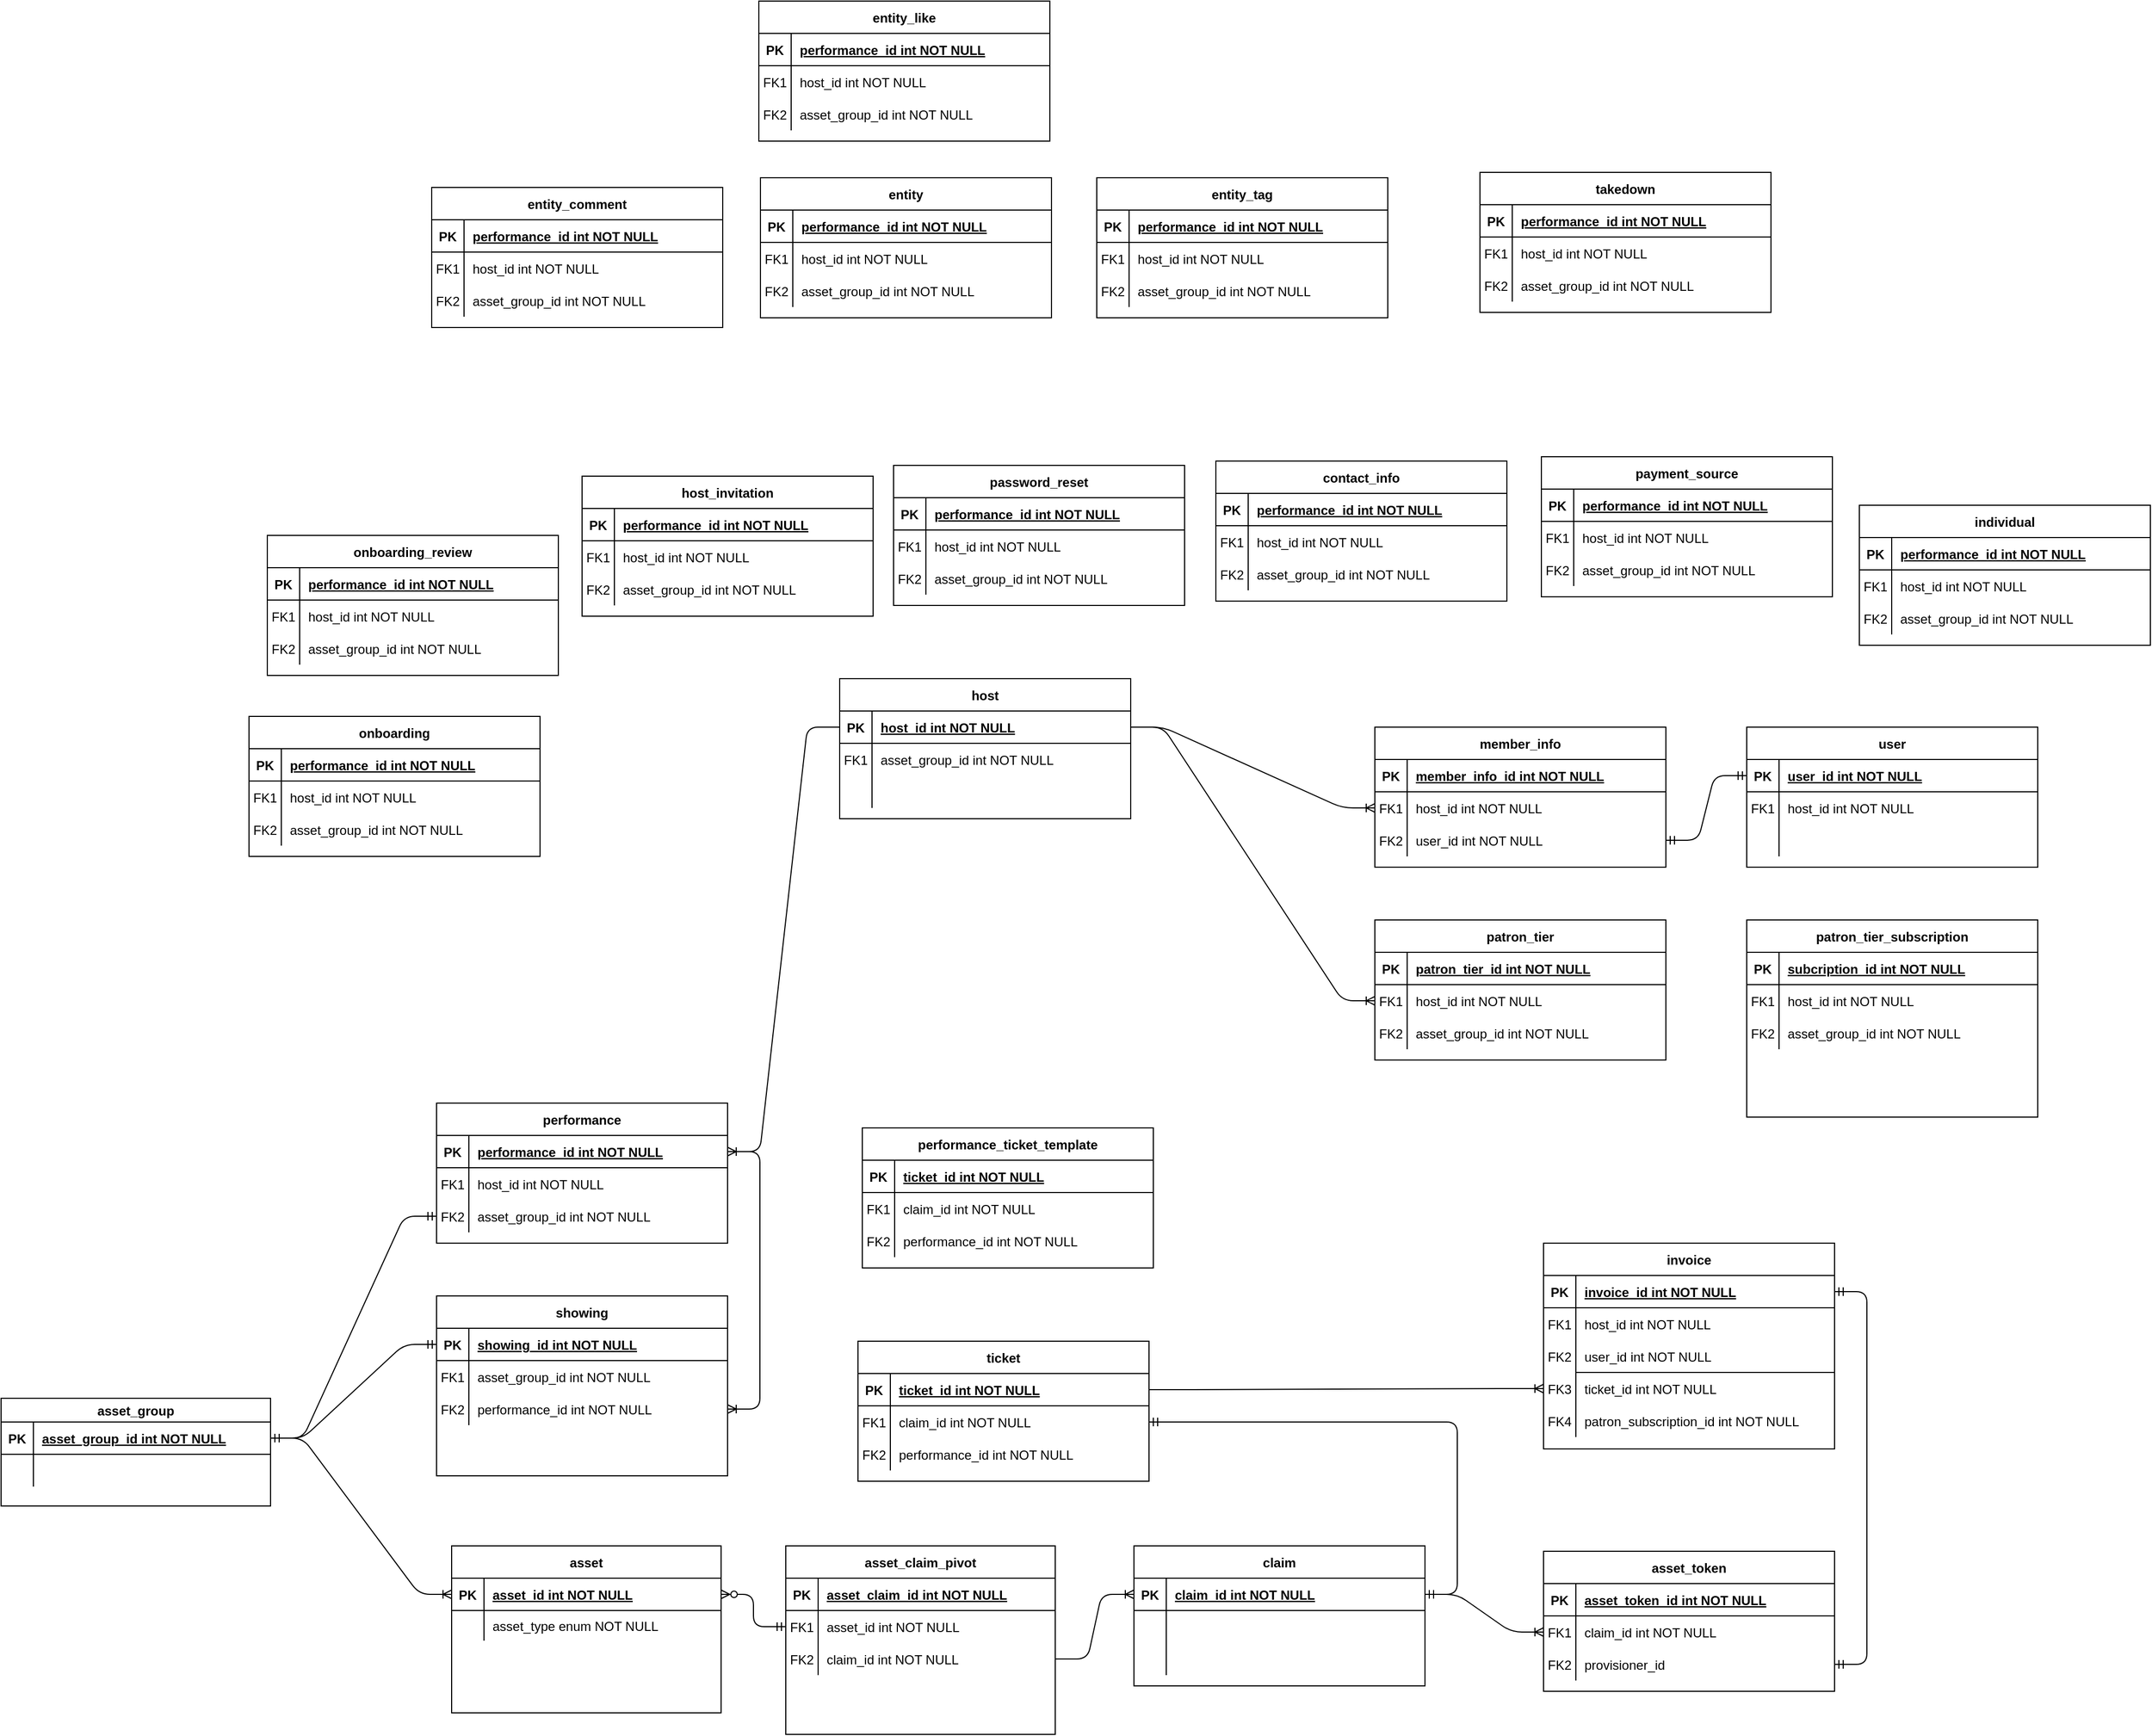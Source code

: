 <mxfile version="14.6.5" type="github"><diagram id="R2lEEEUBdFMjLlhIrx00" name="Page-1"><mxGraphModel dx="2428" dy="2515" grid="0" gridSize="10" guides="1" tooltips="1" connect="1" arrows="1" fold="1" page="0" pageScale="1" pageWidth="850" pageHeight="1100" math="0" shadow="0" extFonts="Permanent Marker^https://fonts.googleapis.com/css?family=Permanent+Marker"><root><mxCell id="0"/><mxCell id="1" parent="0"/><mxCell id="C-vyLk0tnHw3VtMMgP7b-2" value="asset_claim_pivot" style="shape=table;startSize=30;container=1;collapsible=1;childLayout=tableLayout;fixedRows=1;rowLines=0;fontStyle=1;align=center;resizeLast=1;" parent="1" vertex="1"><mxGeometry x="612" y="241" width="250" height="175" as="geometry"/></mxCell><mxCell id="C-vyLk0tnHw3VtMMgP7b-3" value="" style="shape=partialRectangle;collapsible=0;dropTarget=0;pointerEvents=0;fillColor=none;points=[[0,0.5],[1,0.5]];portConstraint=eastwest;top=0;left=0;right=0;bottom=1;" parent="C-vyLk0tnHw3VtMMgP7b-2" vertex="1"><mxGeometry y="30" width="250" height="30" as="geometry"/></mxCell><mxCell id="C-vyLk0tnHw3VtMMgP7b-4" value="PK" style="shape=partialRectangle;overflow=hidden;connectable=0;fillColor=none;top=0;left=0;bottom=0;right=0;fontStyle=1;" parent="C-vyLk0tnHw3VtMMgP7b-3" vertex="1"><mxGeometry width="30" height="30" as="geometry"/></mxCell><mxCell id="C-vyLk0tnHw3VtMMgP7b-5" value="asset_claim_id int NOT NULL " style="shape=partialRectangle;overflow=hidden;connectable=0;fillColor=none;top=0;left=0;bottom=0;right=0;align=left;spacingLeft=6;fontStyle=5;" parent="C-vyLk0tnHw3VtMMgP7b-3" vertex="1"><mxGeometry x="30" width="220" height="30" as="geometry"/></mxCell><mxCell id="C-vyLk0tnHw3VtMMgP7b-6" value="" style="shape=partialRectangle;collapsible=0;dropTarget=0;pointerEvents=0;fillColor=none;points=[[0,0.5],[1,0.5]];portConstraint=eastwest;top=0;left=0;right=0;bottom=0;" parent="C-vyLk0tnHw3VtMMgP7b-2" vertex="1"><mxGeometry y="60" width="250" height="30" as="geometry"/></mxCell><mxCell id="C-vyLk0tnHw3VtMMgP7b-7" value="FK1" style="shape=partialRectangle;overflow=hidden;connectable=0;fillColor=none;top=0;left=0;bottom=0;right=0;" parent="C-vyLk0tnHw3VtMMgP7b-6" vertex="1"><mxGeometry width="30" height="30" as="geometry"/></mxCell><mxCell id="C-vyLk0tnHw3VtMMgP7b-8" value="asset_id int NOT NULL" style="shape=partialRectangle;overflow=hidden;connectable=0;fillColor=none;top=0;left=0;bottom=0;right=0;align=left;spacingLeft=6;" parent="C-vyLk0tnHw3VtMMgP7b-6" vertex="1"><mxGeometry x="30" width="220" height="30" as="geometry"/></mxCell><mxCell id="C-vyLk0tnHw3VtMMgP7b-9" value="" style="shape=partialRectangle;collapsible=0;dropTarget=0;pointerEvents=0;fillColor=none;points=[[0,0.5],[1,0.5]];portConstraint=eastwest;top=0;left=0;right=0;bottom=0;" parent="C-vyLk0tnHw3VtMMgP7b-2" vertex="1"><mxGeometry y="90" width="250" height="30" as="geometry"/></mxCell><mxCell id="C-vyLk0tnHw3VtMMgP7b-10" value="FK2" style="shape=partialRectangle;overflow=hidden;connectable=0;fillColor=none;top=0;left=0;bottom=0;right=0;" parent="C-vyLk0tnHw3VtMMgP7b-9" vertex="1"><mxGeometry width="30" height="30" as="geometry"/></mxCell><mxCell id="C-vyLk0tnHw3VtMMgP7b-11" value="claim_id int NOT NULL" style="shape=partialRectangle;overflow=hidden;connectable=0;fillColor=none;top=0;left=0;bottom=0;right=0;align=left;spacingLeft=6;" parent="C-vyLk0tnHw3VtMMgP7b-9" vertex="1"><mxGeometry x="30" width="220" height="30" as="geometry"/></mxCell><mxCell id="C-vyLk0tnHw3VtMMgP7b-13" value="claim" style="shape=table;startSize=30;container=1;collapsible=1;childLayout=tableLayout;fixedRows=1;rowLines=0;fontStyle=1;align=center;resizeLast=1;" parent="1" vertex="1"><mxGeometry x="935" y="241" width="270" height="130" as="geometry"/></mxCell><mxCell id="C-vyLk0tnHw3VtMMgP7b-14" value="" style="shape=partialRectangle;collapsible=0;dropTarget=0;pointerEvents=0;fillColor=none;points=[[0,0.5],[1,0.5]];portConstraint=eastwest;top=0;left=0;right=0;bottom=1;" parent="C-vyLk0tnHw3VtMMgP7b-13" vertex="1"><mxGeometry y="30" width="270" height="30" as="geometry"/></mxCell><mxCell id="C-vyLk0tnHw3VtMMgP7b-15" value="PK" style="shape=partialRectangle;overflow=hidden;connectable=0;fillColor=none;top=0;left=0;bottom=0;right=0;fontStyle=1;" parent="C-vyLk0tnHw3VtMMgP7b-14" vertex="1"><mxGeometry width="30" height="30" as="geometry"/></mxCell><mxCell id="C-vyLk0tnHw3VtMMgP7b-16" value="claim_id int NOT NULL " style="shape=partialRectangle;overflow=hidden;connectable=0;fillColor=none;top=0;left=0;bottom=0;right=0;align=left;spacingLeft=6;fontStyle=5;" parent="C-vyLk0tnHw3VtMMgP7b-14" vertex="1"><mxGeometry x="30" width="240" height="30" as="geometry"/></mxCell><mxCell id="C-vyLk0tnHw3VtMMgP7b-17" value="" style="shape=partialRectangle;collapsible=0;dropTarget=0;pointerEvents=0;fillColor=none;points=[[0,0.5],[1,0.5]];portConstraint=eastwest;top=0;left=0;right=0;bottom=0;" parent="C-vyLk0tnHw3VtMMgP7b-13" vertex="1"><mxGeometry y="60" width="270" height="30" as="geometry"/></mxCell><mxCell id="C-vyLk0tnHw3VtMMgP7b-18" value="" style="shape=partialRectangle;overflow=hidden;connectable=0;fillColor=none;top=0;left=0;bottom=0;right=0;" parent="C-vyLk0tnHw3VtMMgP7b-17" vertex="1"><mxGeometry width="30" height="30" as="geometry"/></mxCell><mxCell id="C-vyLk0tnHw3VtMMgP7b-19" value="" style="shape=partialRectangle;overflow=hidden;connectable=0;fillColor=none;top=0;left=0;bottom=0;right=0;align=left;spacingLeft=6;" parent="C-vyLk0tnHw3VtMMgP7b-17" vertex="1"><mxGeometry x="30" width="240" height="30" as="geometry"/></mxCell><mxCell id="C-vyLk0tnHw3VtMMgP7b-20" value="" style="shape=partialRectangle;collapsible=0;dropTarget=0;pointerEvents=0;fillColor=none;points=[[0,0.5],[1,0.5]];portConstraint=eastwest;top=0;left=0;right=0;bottom=0;" parent="C-vyLk0tnHw3VtMMgP7b-13" vertex="1"><mxGeometry y="90" width="270" height="30" as="geometry"/></mxCell><mxCell id="C-vyLk0tnHw3VtMMgP7b-21" value="" style="shape=partialRectangle;overflow=hidden;connectable=0;fillColor=none;top=0;left=0;bottom=0;right=0;" parent="C-vyLk0tnHw3VtMMgP7b-20" vertex="1"><mxGeometry width="30" height="30" as="geometry"/></mxCell><mxCell id="C-vyLk0tnHw3VtMMgP7b-22" value="" style="shape=partialRectangle;overflow=hidden;connectable=0;fillColor=none;top=0;left=0;bottom=0;right=0;align=left;spacingLeft=6;" parent="C-vyLk0tnHw3VtMMgP7b-20" vertex="1"><mxGeometry x="30" width="240" height="30" as="geometry"/></mxCell><mxCell id="C-vyLk0tnHw3VtMMgP7b-23" value="asset" style="shape=table;startSize=30;container=1;collapsible=1;childLayout=tableLayout;fixedRows=1;rowLines=0;fontStyle=1;align=center;resizeLast=1;" parent="1" vertex="1"><mxGeometry x="302" y="241" width="250" height="155" as="geometry"/></mxCell><mxCell id="C-vyLk0tnHw3VtMMgP7b-24" value="" style="shape=partialRectangle;collapsible=0;dropTarget=0;pointerEvents=0;fillColor=none;points=[[0,0.5],[1,0.5]];portConstraint=eastwest;top=0;left=0;right=0;bottom=1;" parent="C-vyLk0tnHw3VtMMgP7b-23" vertex="1"><mxGeometry y="30" width="250" height="30" as="geometry"/></mxCell><mxCell id="C-vyLk0tnHw3VtMMgP7b-25" value="PK" style="shape=partialRectangle;overflow=hidden;connectable=0;fillColor=none;top=0;left=0;bottom=0;right=0;fontStyle=1;" parent="C-vyLk0tnHw3VtMMgP7b-24" vertex="1"><mxGeometry width="30" height="30" as="geometry"/></mxCell><mxCell id="C-vyLk0tnHw3VtMMgP7b-26" value="asset_id int NOT NULL " style="shape=partialRectangle;overflow=hidden;connectable=0;fillColor=none;top=0;left=0;bottom=0;right=0;align=left;spacingLeft=6;fontStyle=5;" parent="C-vyLk0tnHw3VtMMgP7b-24" vertex="1"><mxGeometry x="30" width="220" height="30" as="geometry"/></mxCell><mxCell id="C-vyLk0tnHw3VtMMgP7b-27" value="" style="shape=partialRectangle;collapsible=0;dropTarget=0;pointerEvents=0;fillColor=none;points=[[0,0.5],[1,0.5]];portConstraint=eastwest;top=0;left=0;right=0;bottom=0;" parent="C-vyLk0tnHw3VtMMgP7b-23" vertex="1"><mxGeometry y="60" width="250" height="28" as="geometry"/></mxCell><mxCell id="C-vyLk0tnHw3VtMMgP7b-28" value="" style="shape=partialRectangle;overflow=hidden;connectable=0;fillColor=none;top=0;left=0;bottom=0;right=0;" parent="C-vyLk0tnHw3VtMMgP7b-27" vertex="1"><mxGeometry width="30" height="28" as="geometry"/></mxCell><mxCell id="C-vyLk0tnHw3VtMMgP7b-29" value="asset_type enum NOT NULL" style="shape=partialRectangle;overflow=hidden;connectable=0;fillColor=none;top=0;left=0;bottom=0;right=0;align=left;spacingLeft=6;" parent="C-vyLk0tnHw3VtMMgP7b-27" vertex="1"><mxGeometry x="30" width="220" height="28" as="geometry"/></mxCell><mxCell id="5_-UwdPKMzCWeXrfqht4-1" value="asset_token" style="shape=table;startSize=30;container=1;collapsible=1;childLayout=tableLayout;fixedRows=1;rowLines=0;fontStyle=1;align=center;resizeLast=1;" vertex="1" parent="1"><mxGeometry x="1315" y="246" width="270" height="130" as="geometry"/></mxCell><mxCell id="5_-UwdPKMzCWeXrfqht4-2" value="" style="shape=partialRectangle;collapsible=0;dropTarget=0;pointerEvents=0;fillColor=none;points=[[0,0.5],[1,0.5]];portConstraint=eastwest;top=0;left=0;right=0;bottom=1;" vertex="1" parent="5_-UwdPKMzCWeXrfqht4-1"><mxGeometry y="30" width="270" height="30" as="geometry"/></mxCell><mxCell id="5_-UwdPKMzCWeXrfqht4-3" value="PK" style="shape=partialRectangle;overflow=hidden;connectable=0;fillColor=none;top=0;left=0;bottom=0;right=0;fontStyle=1;" vertex="1" parent="5_-UwdPKMzCWeXrfqht4-2"><mxGeometry width="30" height="30" as="geometry"/></mxCell><mxCell id="5_-UwdPKMzCWeXrfqht4-4" value="asset_token_id int NOT NULL " style="shape=partialRectangle;overflow=hidden;connectable=0;fillColor=none;top=0;left=0;bottom=0;right=0;align=left;spacingLeft=6;fontStyle=5;" vertex="1" parent="5_-UwdPKMzCWeXrfqht4-2"><mxGeometry x="30" width="240" height="30" as="geometry"/></mxCell><mxCell id="5_-UwdPKMzCWeXrfqht4-5" value="" style="shape=partialRectangle;collapsible=0;dropTarget=0;pointerEvents=0;fillColor=none;points=[[0,0.5],[1,0.5]];portConstraint=eastwest;top=0;left=0;right=0;bottom=0;" vertex="1" parent="5_-UwdPKMzCWeXrfqht4-1"><mxGeometry y="60" width="270" height="30" as="geometry"/></mxCell><mxCell id="5_-UwdPKMzCWeXrfqht4-6" value="FK1" style="shape=partialRectangle;overflow=hidden;connectable=0;fillColor=none;top=0;left=0;bottom=0;right=0;" vertex="1" parent="5_-UwdPKMzCWeXrfqht4-5"><mxGeometry width="30" height="30" as="geometry"/></mxCell><mxCell id="5_-UwdPKMzCWeXrfqht4-7" value="claim_id int NOT NULL" style="shape=partialRectangle;overflow=hidden;connectable=0;fillColor=none;top=0;left=0;bottom=0;right=0;align=left;spacingLeft=6;" vertex="1" parent="5_-UwdPKMzCWeXrfqht4-5"><mxGeometry x="30" width="240" height="30" as="geometry"/></mxCell><mxCell id="5_-UwdPKMzCWeXrfqht4-8" value="" style="shape=partialRectangle;collapsible=0;dropTarget=0;pointerEvents=0;fillColor=none;points=[[0,0.5],[1,0.5]];portConstraint=eastwest;top=0;left=0;right=0;bottom=0;" vertex="1" parent="5_-UwdPKMzCWeXrfqht4-1"><mxGeometry y="90" width="270" height="30" as="geometry"/></mxCell><mxCell id="5_-UwdPKMzCWeXrfqht4-9" value="FK2" style="shape=partialRectangle;overflow=hidden;connectable=0;fillColor=none;top=0;left=0;bottom=0;right=0;" vertex="1" parent="5_-UwdPKMzCWeXrfqht4-8"><mxGeometry width="30" height="30" as="geometry"/></mxCell><mxCell id="5_-UwdPKMzCWeXrfqht4-10" value="provisioner_id" style="shape=partialRectangle;overflow=hidden;connectable=0;fillColor=none;top=0;left=0;bottom=0;right=0;align=left;spacingLeft=6;" vertex="1" parent="5_-UwdPKMzCWeXrfqht4-8"><mxGeometry x="30" width="240" height="30" as="geometry"/></mxCell><mxCell id="5_-UwdPKMzCWeXrfqht4-12" value="ticket" style="shape=table;startSize=30;container=1;collapsible=1;childLayout=tableLayout;fixedRows=1;rowLines=0;fontStyle=1;align=center;resizeLast=1;" vertex="1" parent="1"><mxGeometry x="679" y="51" width="270" height="130" as="geometry"/></mxCell><mxCell id="5_-UwdPKMzCWeXrfqht4-13" value="" style="shape=partialRectangle;collapsible=0;dropTarget=0;pointerEvents=0;fillColor=none;points=[[0,0.5],[1,0.5]];portConstraint=eastwest;top=0;left=0;right=0;bottom=1;" vertex="1" parent="5_-UwdPKMzCWeXrfqht4-12"><mxGeometry y="30" width="270" height="30" as="geometry"/></mxCell><mxCell id="5_-UwdPKMzCWeXrfqht4-14" value="PK" style="shape=partialRectangle;overflow=hidden;connectable=0;fillColor=none;top=0;left=0;bottom=0;right=0;fontStyle=1;" vertex="1" parent="5_-UwdPKMzCWeXrfqht4-13"><mxGeometry width="30" height="30" as="geometry"/></mxCell><mxCell id="5_-UwdPKMzCWeXrfqht4-15" value="ticket_id int NOT NULL " style="shape=partialRectangle;overflow=hidden;connectable=0;fillColor=none;top=0;left=0;bottom=0;right=0;align=left;spacingLeft=6;fontStyle=5;" vertex="1" parent="5_-UwdPKMzCWeXrfqht4-13"><mxGeometry x="30" width="240" height="30" as="geometry"/></mxCell><mxCell id="5_-UwdPKMzCWeXrfqht4-16" value="" style="shape=partialRectangle;collapsible=0;dropTarget=0;pointerEvents=0;fillColor=none;points=[[0,0.5],[1,0.5]];portConstraint=eastwest;top=0;left=0;right=0;bottom=0;" vertex="1" parent="5_-UwdPKMzCWeXrfqht4-12"><mxGeometry y="60" width="270" height="30" as="geometry"/></mxCell><mxCell id="5_-UwdPKMzCWeXrfqht4-17" value="FK1" style="shape=partialRectangle;overflow=hidden;connectable=0;fillColor=none;top=0;left=0;bottom=0;right=0;" vertex="1" parent="5_-UwdPKMzCWeXrfqht4-16"><mxGeometry width="30" height="30" as="geometry"/></mxCell><mxCell id="5_-UwdPKMzCWeXrfqht4-18" value="claim_id int NOT NULL" style="shape=partialRectangle;overflow=hidden;connectable=0;fillColor=none;top=0;left=0;bottom=0;right=0;align=left;spacingLeft=6;" vertex="1" parent="5_-UwdPKMzCWeXrfqht4-16"><mxGeometry x="30" width="240" height="30" as="geometry"/></mxCell><mxCell id="5_-UwdPKMzCWeXrfqht4-19" value="" style="shape=partialRectangle;collapsible=0;dropTarget=0;pointerEvents=0;fillColor=none;points=[[0,0.5],[1,0.5]];portConstraint=eastwest;top=0;left=0;right=0;bottom=0;" vertex="1" parent="5_-UwdPKMzCWeXrfqht4-12"><mxGeometry y="90" width="270" height="30" as="geometry"/></mxCell><mxCell id="5_-UwdPKMzCWeXrfqht4-20" value="FK2" style="shape=partialRectangle;overflow=hidden;connectable=0;fillColor=none;top=0;left=0;bottom=0;right=0;" vertex="1" parent="5_-UwdPKMzCWeXrfqht4-19"><mxGeometry width="30" height="30" as="geometry"/></mxCell><mxCell id="5_-UwdPKMzCWeXrfqht4-21" value="performance_id int NOT NULL" style="shape=partialRectangle;overflow=hidden;connectable=0;fillColor=none;top=0;left=0;bottom=0;right=0;align=left;spacingLeft=6;" vertex="1" parent="5_-UwdPKMzCWeXrfqht4-19"><mxGeometry x="30" width="240" height="30" as="geometry"/></mxCell><mxCell id="5_-UwdPKMzCWeXrfqht4-34" value="" style="edgeStyle=entityRelationEdgeStyle;fontSize=12;html=1;endArrow=ERoneToMany;entryX=0;entryY=0.5;entryDx=0;entryDy=0;exitX=1;exitY=0.5;exitDx=0;exitDy=0;" edge="1" parent="1" source="C-vyLk0tnHw3VtMMgP7b-9" target="C-vyLk0tnHw3VtMMgP7b-14"><mxGeometry width="100" height="100" relative="1" as="geometry"><mxPoint x="865" y="349" as="sourcePoint"/><mxPoint x="965" y="249" as="targetPoint"/></mxGeometry></mxCell><mxCell id="5_-UwdPKMzCWeXrfqht4-35" value="" style="edgeStyle=entityRelationEdgeStyle;fontSize=12;html=1;endArrow=ERoneToMany;exitX=1;exitY=0.5;exitDx=0;exitDy=0;entryX=0;entryY=0.5;entryDx=0;entryDy=0;" edge="1" parent="1" source="C-vyLk0tnHw3VtMMgP7b-14" target="5_-UwdPKMzCWeXrfqht4-5"><mxGeometry width="100" height="100" relative="1" as="geometry"><mxPoint x="1178" y="521" as="sourcePoint"/><mxPoint x="1278" y="421" as="targetPoint"/></mxGeometry></mxCell><mxCell id="5_-UwdPKMzCWeXrfqht4-37" value="" style="edgeStyle=entityRelationEdgeStyle;fontSize=12;html=1;endArrow=ERmandOne;startArrow=ERmandOne;entryX=1;entryY=0.5;entryDx=0;entryDy=0;" edge="1" parent="1" target="5_-UwdPKMzCWeXrfqht4-16"><mxGeometry width="100" height="100" relative="1" as="geometry"><mxPoint x="1205" y="286" as="sourcePoint"/><mxPoint x="1041" y="202" as="targetPoint"/></mxGeometry></mxCell><mxCell id="5_-UwdPKMzCWeXrfqht4-38" value="asset_group" style="shape=table;startSize=22;container=1;collapsible=1;childLayout=tableLayout;fixedRows=1;rowLines=0;fontStyle=1;align=center;resizeLast=1;" vertex="1" parent="1"><mxGeometry x="-116" y="104" width="250" height="100" as="geometry"/></mxCell><mxCell id="5_-UwdPKMzCWeXrfqht4-39" value="" style="shape=partialRectangle;collapsible=0;dropTarget=0;pointerEvents=0;fillColor=none;points=[[0,0.5],[1,0.5]];portConstraint=eastwest;top=0;left=0;right=0;bottom=1;" vertex="1" parent="5_-UwdPKMzCWeXrfqht4-38"><mxGeometry y="22" width="250" height="30" as="geometry"/></mxCell><mxCell id="5_-UwdPKMzCWeXrfqht4-40" value="PK" style="shape=partialRectangle;overflow=hidden;connectable=0;fillColor=none;top=0;left=0;bottom=0;right=0;fontStyle=1;" vertex="1" parent="5_-UwdPKMzCWeXrfqht4-39"><mxGeometry width="30" height="30" as="geometry"/></mxCell><mxCell id="5_-UwdPKMzCWeXrfqht4-41" value="asset_group_id int NOT NULL " style="shape=partialRectangle;overflow=hidden;connectable=0;fillColor=none;top=0;left=0;bottom=0;right=0;align=left;spacingLeft=6;fontStyle=5;" vertex="1" parent="5_-UwdPKMzCWeXrfqht4-39"><mxGeometry x="30" width="220" height="30" as="geometry"/></mxCell><mxCell id="5_-UwdPKMzCWeXrfqht4-42" value="" style="shape=partialRectangle;collapsible=0;dropTarget=0;pointerEvents=0;fillColor=none;points=[[0,0.5],[1,0.5]];portConstraint=eastwest;top=0;left=0;right=0;bottom=0;" vertex="1" parent="5_-UwdPKMzCWeXrfqht4-38"><mxGeometry y="52" width="250" height="30" as="geometry"/></mxCell><mxCell id="5_-UwdPKMzCWeXrfqht4-43" value="" style="shape=partialRectangle;overflow=hidden;connectable=0;fillColor=none;top=0;left=0;bottom=0;right=0;" vertex="1" parent="5_-UwdPKMzCWeXrfqht4-42"><mxGeometry width="30" height="30" as="geometry"/></mxCell><mxCell id="5_-UwdPKMzCWeXrfqht4-44" value="" style="shape=partialRectangle;overflow=hidden;connectable=0;fillColor=none;top=0;left=0;bottom=0;right=0;align=left;spacingLeft=6;" vertex="1" parent="5_-UwdPKMzCWeXrfqht4-42"><mxGeometry x="30" width="220" height="30" as="geometry"/></mxCell><mxCell id="5_-UwdPKMzCWeXrfqht4-45" value="" style="edgeStyle=entityRelationEdgeStyle;fontSize=12;html=1;endArrow=ERoneToMany;exitX=1;exitY=0.5;exitDx=0;exitDy=0;" edge="1" parent="1" source="5_-UwdPKMzCWeXrfqht4-39" target="C-vyLk0tnHw3VtMMgP7b-24"><mxGeometry width="100" height="100" relative="1" as="geometry"><mxPoint x="254" y="206" as="sourcePoint"/><mxPoint x="354" y="106" as="targetPoint"/></mxGeometry></mxCell><mxCell id="5_-UwdPKMzCWeXrfqht4-55" value="showing" style="shape=table;startSize=30;container=1;collapsible=1;childLayout=tableLayout;fixedRows=1;rowLines=0;fontStyle=1;align=center;resizeLast=1;" vertex="1" parent="1"><mxGeometry x="288" y="9" width="270" height="167" as="geometry"/></mxCell><mxCell id="5_-UwdPKMzCWeXrfqht4-56" value="" style="shape=partialRectangle;collapsible=0;dropTarget=0;pointerEvents=0;fillColor=none;points=[[0,0.5],[1,0.5]];portConstraint=eastwest;top=0;left=0;right=0;bottom=1;" vertex="1" parent="5_-UwdPKMzCWeXrfqht4-55"><mxGeometry y="30" width="270" height="30" as="geometry"/></mxCell><mxCell id="5_-UwdPKMzCWeXrfqht4-57" value="PK" style="shape=partialRectangle;overflow=hidden;connectable=0;fillColor=none;top=0;left=0;bottom=0;right=0;fontStyle=1;" vertex="1" parent="5_-UwdPKMzCWeXrfqht4-56"><mxGeometry width="30" height="30" as="geometry"/></mxCell><mxCell id="5_-UwdPKMzCWeXrfqht4-58" value="showing_id int NOT NULL " style="shape=partialRectangle;overflow=hidden;connectable=0;fillColor=none;top=0;left=0;bottom=0;right=0;align=left;spacingLeft=6;fontStyle=5;" vertex="1" parent="5_-UwdPKMzCWeXrfqht4-56"><mxGeometry x="30" width="240" height="30" as="geometry"/></mxCell><mxCell id="5_-UwdPKMzCWeXrfqht4-59" value="" style="shape=partialRectangle;collapsible=0;dropTarget=0;pointerEvents=0;fillColor=none;points=[[0,0.5],[1,0.5]];portConstraint=eastwest;top=0;left=0;right=0;bottom=0;" vertex="1" parent="5_-UwdPKMzCWeXrfqht4-55"><mxGeometry y="60" width="270" height="30" as="geometry"/></mxCell><mxCell id="5_-UwdPKMzCWeXrfqht4-60" value="FK1" style="shape=partialRectangle;overflow=hidden;connectable=0;fillColor=none;top=0;left=0;bottom=0;right=0;" vertex="1" parent="5_-UwdPKMzCWeXrfqht4-59"><mxGeometry width="30" height="30" as="geometry"/></mxCell><mxCell id="5_-UwdPKMzCWeXrfqht4-61" value="asset_group_id int NOT NULL" style="shape=partialRectangle;overflow=hidden;connectable=0;fillColor=none;top=0;left=0;bottom=0;right=0;align=left;spacingLeft=6;" vertex="1" parent="5_-UwdPKMzCWeXrfqht4-59"><mxGeometry x="30" width="240" height="30" as="geometry"/></mxCell><mxCell id="5_-UwdPKMzCWeXrfqht4-62" value="" style="shape=partialRectangle;collapsible=0;dropTarget=0;pointerEvents=0;fillColor=none;points=[[0,0.5],[1,0.5]];portConstraint=eastwest;top=0;left=0;right=0;bottom=0;" vertex="1" parent="5_-UwdPKMzCWeXrfqht4-55"><mxGeometry y="90" width="270" height="30" as="geometry"/></mxCell><mxCell id="5_-UwdPKMzCWeXrfqht4-63" value="FK2" style="shape=partialRectangle;overflow=hidden;connectable=0;fillColor=none;top=0;left=0;bottom=0;right=0;" vertex="1" parent="5_-UwdPKMzCWeXrfqht4-62"><mxGeometry width="30" height="30" as="geometry"/></mxCell><mxCell id="5_-UwdPKMzCWeXrfqht4-64" value="performance_id int NOT NULL" style="shape=partialRectangle;overflow=hidden;connectable=0;fillColor=none;top=0;left=0;bottom=0;right=0;align=left;spacingLeft=6;" vertex="1" parent="5_-UwdPKMzCWeXrfqht4-62"><mxGeometry x="30" width="240" height="30" as="geometry"/></mxCell><mxCell id="5_-UwdPKMzCWeXrfqht4-65" value="performance" style="shape=table;startSize=30;container=1;collapsible=1;childLayout=tableLayout;fixedRows=1;rowLines=0;fontStyle=1;align=center;resizeLast=1;" vertex="1" parent="1"><mxGeometry x="288" y="-170" width="270" height="130" as="geometry"/></mxCell><mxCell id="5_-UwdPKMzCWeXrfqht4-66" value="" style="shape=partialRectangle;collapsible=0;dropTarget=0;pointerEvents=0;fillColor=none;points=[[0,0.5],[1,0.5]];portConstraint=eastwest;top=0;left=0;right=0;bottom=1;" vertex="1" parent="5_-UwdPKMzCWeXrfqht4-65"><mxGeometry y="30" width="270" height="30" as="geometry"/></mxCell><mxCell id="5_-UwdPKMzCWeXrfqht4-67" value="PK" style="shape=partialRectangle;overflow=hidden;connectable=0;fillColor=none;top=0;left=0;bottom=0;right=0;fontStyle=1;" vertex="1" parent="5_-UwdPKMzCWeXrfqht4-66"><mxGeometry width="30" height="30" as="geometry"/></mxCell><mxCell id="5_-UwdPKMzCWeXrfqht4-68" value="performance_id int NOT NULL " style="shape=partialRectangle;overflow=hidden;connectable=0;fillColor=none;top=0;left=0;bottom=0;right=0;align=left;spacingLeft=6;fontStyle=5;" vertex="1" parent="5_-UwdPKMzCWeXrfqht4-66"><mxGeometry x="30" width="240" height="30" as="geometry"/></mxCell><mxCell id="5_-UwdPKMzCWeXrfqht4-69" value="" style="shape=partialRectangle;collapsible=0;dropTarget=0;pointerEvents=0;fillColor=none;points=[[0,0.5],[1,0.5]];portConstraint=eastwest;top=0;left=0;right=0;bottom=0;" vertex="1" parent="5_-UwdPKMzCWeXrfqht4-65"><mxGeometry y="60" width="270" height="30" as="geometry"/></mxCell><mxCell id="5_-UwdPKMzCWeXrfqht4-70" value="FK1" style="shape=partialRectangle;overflow=hidden;connectable=0;fillColor=none;top=0;left=0;bottom=0;right=0;" vertex="1" parent="5_-UwdPKMzCWeXrfqht4-69"><mxGeometry width="30" height="30" as="geometry"/></mxCell><mxCell id="5_-UwdPKMzCWeXrfqht4-71" value="host_id int NOT NULL" style="shape=partialRectangle;overflow=hidden;connectable=0;fillColor=none;top=0;left=0;bottom=0;right=0;align=left;spacingLeft=6;" vertex="1" parent="5_-UwdPKMzCWeXrfqht4-69"><mxGeometry x="30" width="240" height="30" as="geometry"/></mxCell><mxCell id="5_-UwdPKMzCWeXrfqht4-72" value="" style="shape=partialRectangle;collapsible=0;dropTarget=0;pointerEvents=0;fillColor=none;points=[[0,0.5],[1,0.5]];portConstraint=eastwest;top=0;left=0;right=0;bottom=0;" vertex="1" parent="5_-UwdPKMzCWeXrfqht4-65"><mxGeometry y="90" width="270" height="30" as="geometry"/></mxCell><mxCell id="5_-UwdPKMzCWeXrfqht4-73" value="FK2" style="shape=partialRectangle;overflow=hidden;connectable=0;fillColor=none;top=0;left=0;bottom=0;right=0;" vertex="1" parent="5_-UwdPKMzCWeXrfqht4-72"><mxGeometry width="30" height="30" as="geometry"/></mxCell><mxCell id="5_-UwdPKMzCWeXrfqht4-74" value="asset_group_id int NOT NULL" style="shape=partialRectangle;overflow=hidden;connectable=0;fillColor=none;top=0;left=0;bottom=0;right=0;align=left;spacingLeft=6;" vertex="1" parent="5_-UwdPKMzCWeXrfqht4-72"><mxGeometry x="30" width="240" height="30" as="geometry"/></mxCell><mxCell id="5_-UwdPKMzCWeXrfqht4-76" value="" style="edgeStyle=entityRelationEdgeStyle;fontSize=12;html=1;endArrow=ERmandOne;startArrow=ERmandOne;entryX=0;entryY=0.5;entryDx=0;entryDy=0;exitX=1;exitY=0.5;exitDx=0;exitDy=0;" edge="1" parent="1" source="5_-UwdPKMzCWeXrfqht4-39" target="5_-UwdPKMzCWeXrfqht4-56"><mxGeometry width="100" height="100" relative="1" as="geometry"><mxPoint x="122" y="44" as="sourcePoint"/><mxPoint x="222" y="-56" as="targetPoint"/></mxGeometry></mxCell><mxCell id="5_-UwdPKMzCWeXrfqht4-77" value="" style="edgeStyle=entityRelationEdgeStyle;fontSize=12;html=1;endArrow=ERmandOne;startArrow=ERmandOne;entryX=0;entryY=0.5;entryDx=0;entryDy=0;exitX=1;exitY=0.5;exitDx=0;exitDy=0;" edge="1" parent="1" source="5_-UwdPKMzCWeXrfqht4-39" target="5_-UwdPKMzCWeXrfqht4-72"><mxGeometry width="100" height="100" relative="1" as="geometry"><mxPoint x="662" y="98" as="sourcePoint"/><mxPoint x="762" y="-2" as="targetPoint"/></mxGeometry></mxCell><mxCell id="5_-UwdPKMzCWeXrfqht4-81" value="" style="edgeStyle=entityRelationEdgeStyle;fontSize=12;html=1;endArrow=ERoneToMany;exitX=1;exitY=0.5;exitDx=0;exitDy=0;entryX=1;entryY=0.5;entryDx=0;entryDy=0;" edge="1" parent="1" source="5_-UwdPKMzCWeXrfqht4-66" target="5_-UwdPKMzCWeXrfqht4-62"><mxGeometry width="100" height="100" relative="1" as="geometry"><mxPoint x="613" y="-122" as="sourcePoint"/><mxPoint x="713" y="-222" as="targetPoint"/></mxGeometry></mxCell><mxCell id="5_-UwdPKMzCWeXrfqht4-82" value="host" style="shape=table;startSize=30;container=1;collapsible=1;childLayout=tableLayout;fixedRows=1;rowLines=0;fontStyle=1;align=center;resizeLast=1;" vertex="1" parent="1"><mxGeometry x="662" y="-564" width="270" height="130" as="geometry"/></mxCell><mxCell id="5_-UwdPKMzCWeXrfqht4-83" value="" style="shape=partialRectangle;collapsible=0;dropTarget=0;pointerEvents=0;fillColor=none;points=[[0,0.5],[1,0.5]];portConstraint=eastwest;top=0;left=0;right=0;bottom=1;" vertex="1" parent="5_-UwdPKMzCWeXrfqht4-82"><mxGeometry y="30" width="270" height="30" as="geometry"/></mxCell><mxCell id="5_-UwdPKMzCWeXrfqht4-84" value="PK" style="shape=partialRectangle;overflow=hidden;connectable=0;fillColor=none;top=0;left=0;bottom=0;right=0;fontStyle=1;" vertex="1" parent="5_-UwdPKMzCWeXrfqht4-83"><mxGeometry width="30" height="30" as="geometry"/></mxCell><mxCell id="5_-UwdPKMzCWeXrfqht4-85" value="host_id int NOT NULL " style="shape=partialRectangle;overflow=hidden;connectable=0;fillColor=none;top=0;left=0;bottom=0;right=0;align=left;spacingLeft=6;fontStyle=5;" vertex="1" parent="5_-UwdPKMzCWeXrfqht4-83"><mxGeometry x="30" width="240" height="30" as="geometry"/></mxCell><mxCell id="5_-UwdPKMzCWeXrfqht4-86" value="" style="shape=partialRectangle;collapsible=0;dropTarget=0;pointerEvents=0;fillColor=none;points=[[0,0.5],[1,0.5]];portConstraint=eastwest;top=0;left=0;right=0;bottom=0;" vertex="1" parent="5_-UwdPKMzCWeXrfqht4-82"><mxGeometry y="60" width="270" height="30" as="geometry"/></mxCell><mxCell id="5_-UwdPKMzCWeXrfqht4-87" value="FK1" style="shape=partialRectangle;overflow=hidden;connectable=0;fillColor=none;top=0;left=0;bottom=0;right=0;" vertex="1" parent="5_-UwdPKMzCWeXrfqht4-86"><mxGeometry width="30" height="30" as="geometry"/></mxCell><mxCell id="5_-UwdPKMzCWeXrfqht4-88" value="asset_group_id int NOT NULL" style="shape=partialRectangle;overflow=hidden;connectable=0;fillColor=none;top=0;left=0;bottom=0;right=0;align=left;spacingLeft=6;" vertex="1" parent="5_-UwdPKMzCWeXrfqht4-86"><mxGeometry x="30" width="240" height="30" as="geometry"/></mxCell><mxCell id="5_-UwdPKMzCWeXrfqht4-89" value="" style="shape=partialRectangle;collapsible=0;dropTarget=0;pointerEvents=0;fillColor=none;points=[[0,0.5],[1,0.5]];portConstraint=eastwest;top=0;left=0;right=0;bottom=0;" vertex="1" parent="5_-UwdPKMzCWeXrfqht4-82"><mxGeometry y="90" width="270" height="30" as="geometry"/></mxCell><mxCell id="5_-UwdPKMzCWeXrfqht4-90" value="" style="shape=partialRectangle;overflow=hidden;connectable=0;fillColor=none;top=0;left=0;bottom=0;right=0;" vertex="1" parent="5_-UwdPKMzCWeXrfqht4-89"><mxGeometry width="30" height="30" as="geometry"/></mxCell><mxCell id="5_-UwdPKMzCWeXrfqht4-91" value="" style="shape=partialRectangle;overflow=hidden;connectable=0;fillColor=none;top=0;left=0;bottom=0;right=0;align=left;spacingLeft=6;" vertex="1" parent="5_-UwdPKMzCWeXrfqht4-89"><mxGeometry x="30" width="240" height="30" as="geometry"/></mxCell><mxCell id="5_-UwdPKMzCWeXrfqht4-92" value="" style="edgeStyle=entityRelationEdgeStyle;fontSize=12;html=1;endArrow=ERoneToMany;entryX=1;entryY=0.5;entryDx=0;entryDy=0;" edge="1" parent="1" source="5_-UwdPKMzCWeXrfqht4-83" target="5_-UwdPKMzCWeXrfqht4-66"><mxGeometry width="100" height="100" relative="1" as="geometry"><mxPoint x="20" y="-152" as="sourcePoint"/><mxPoint x="770" y="-203" as="targetPoint"/></mxGeometry></mxCell><mxCell id="5_-UwdPKMzCWeXrfqht4-93" value="user" style="shape=table;startSize=30;container=1;collapsible=1;childLayout=tableLayout;fixedRows=1;rowLines=0;fontStyle=1;align=center;resizeLast=1;" vertex="1" parent="1"><mxGeometry x="1503.5" y="-519" width="270" height="130" as="geometry"/></mxCell><mxCell id="5_-UwdPKMzCWeXrfqht4-94" value="" style="shape=partialRectangle;collapsible=0;dropTarget=0;pointerEvents=0;fillColor=none;points=[[0,0.5],[1,0.5]];portConstraint=eastwest;top=0;left=0;right=0;bottom=1;" vertex="1" parent="5_-UwdPKMzCWeXrfqht4-93"><mxGeometry y="30" width="270" height="30" as="geometry"/></mxCell><mxCell id="5_-UwdPKMzCWeXrfqht4-95" value="PK" style="shape=partialRectangle;overflow=hidden;connectable=0;fillColor=none;top=0;left=0;bottom=0;right=0;fontStyle=1;" vertex="1" parent="5_-UwdPKMzCWeXrfqht4-94"><mxGeometry width="30" height="30" as="geometry"/></mxCell><mxCell id="5_-UwdPKMzCWeXrfqht4-96" value="user_id int NOT NULL " style="shape=partialRectangle;overflow=hidden;connectable=0;fillColor=none;top=0;left=0;bottom=0;right=0;align=left;spacingLeft=6;fontStyle=5;" vertex="1" parent="5_-UwdPKMzCWeXrfqht4-94"><mxGeometry x="30" width="240" height="30" as="geometry"/></mxCell><mxCell id="5_-UwdPKMzCWeXrfqht4-97" value="" style="shape=partialRectangle;collapsible=0;dropTarget=0;pointerEvents=0;fillColor=none;points=[[0,0.5],[1,0.5]];portConstraint=eastwest;top=0;left=0;right=0;bottom=0;" vertex="1" parent="5_-UwdPKMzCWeXrfqht4-93"><mxGeometry y="60" width="270" height="30" as="geometry"/></mxCell><mxCell id="5_-UwdPKMzCWeXrfqht4-98" value="FK1" style="shape=partialRectangle;overflow=hidden;connectable=0;fillColor=none;top=0;left=0;bottom=0;right=0;" vertex="1" parent="5_-UwdPKMzCWeXrfqht4-97"><mxGeometry width="30" height="30" as="geometry"/></mxCell><mxCell id="5_-UwdPKMzCWeXrfqht4-99" value="host_id int NOT NULL" style="shape=partialRectangle;overflow=hidden;connectable=0;fillColor=none;top=0;left=0;bottom=0;right=0;align=left;spacingLeft=6;" vertex="1" parent="5_-UwdPKMzCWeXrfqht4-97"><mxGeometry x="30" width="240" height="30" as="geometry"/></mxCell><mxCell id="5_-UwdPKMzCWeXrfqht4-100" value="" style="shape=partialRectangle;collapsible=0;dropTarget=0;pointerEvents=0;fillColor=none;points=[[0,0.5],[1,0.5]];portConstraint=eastwest;top=0;left=0;right=0;bottom=0;" vertex="1" parent="5_-UwdPKMzCWeXrfqht4-93"><mxGeometry y="90" width="270" height="30" as="geometry"/></mxCell><mxCell id="5_-UwdPKMzCWeXrfqht4-101" value="" style="shape=partialRectangle;overflow=hidden;connectable=0;fillColor=none;top=0;left=0;bottom=0;right=0;" vertex="1" parent="5_-UwdPKMzCWeXrfqht4-100"><mxGeometry width="30" height="30" as="geometry"/></mxCell><mxCell id="5_-UwdPKMzCWeXrfqht4-102" value="" style="shape=partialRectangle;overflow=hidden;connectable=0;fillColor=none;top=0;left=0;bottom=0;right=0;align=left;spacingLeft=6;" vertex="1" parent="5_-UwdPKMzCWeXrfqht4-100"><mxGeometry x="30" width="240" height="30" as="geometry"/></mxCell><mxCell id="5_-UwdPKMzCWeXrfqht4-109" value="performance_ticket_template" style="shape=table;startSize=30;container=1;collapsible=1;childLayout=tableLayout;fixedRows=1;rowLines=0;fontStyle=1;align=center;resizeLast=1;" vertex="1" parent="1"><mxGeometry x="683" y="-147" width="270" height="130" as="geometry"/></mxCell><mxCell id="5_-UwdPKMzCWeXrfqht4-110" value="" style="shape=partialRectangle;collapsible=0;dropTarget=0;pointerEvents=0;fillColor=none;points=[[0,0.5],[1,0.5]];portConstraint=eastwest;top=0;left=0;right=0;bottom=1;" vertex="1" parent="5_-UwdPKMzCWeXrfqht4-109"><mxGeometry y="30" width="270" height="30" as="geometry"/></mxCell><mxCell id="5_-UwdPKMzCWeXrfqht4-111" value="PK" style="shape=partialRectangle;overflow=hidden;connectable=0;fillColor=none;top=0;left=0;bottom=0;right=0;fontStyle=1;" vertex="1" parent="5_-UwdPKMzCWeXrfqht4-110"><mxGeometry width="30" height="30" as="geometry"/></mxCell><mxCell id="5_-UwdPKMzCWeXrfqht4-112" value="ticket_id int NOT NULL " style="shape=partialRectangle;overflow=hidden;connectable=0;fillColor=none;top=0;left=0;bottom=0;right=0;align=left;spacingLeft=6;fontStyle=5;" vertex="1" parent="5_-UwdPKMzCWeXrfqht4-110"><mxGeometry x="30" width="240" height="30" as="geometry"/></mxCell><mxCell id="5_-UwdPKMzCWeXrfqht4-113" value="" style="shape=partialRectangle;collapsible=0;dropTarget=0;pointerEvents=0;fillColor=none;points=[[0,0.5],[1,0.5]];portConstraint=eastwest;top=0;left=0;right=0;bottom=0;" vertex="1" parent="5_-UwdPKMzCWeXrfqht4-109"><mxGeometry y="60" width="270" height="30" as="geometry"/></mxCell><mxCell id="5_-UwdPKMzCWeXrfqht4-114" value="FK1" style="shape=partialRectangle;overflow=hidden;connectable=0;fillColor=none;top=0;left=0;bottom=0;right=0;" vertex="1" parent="5_-UwdPKMzCWeXrfqht4-113"><mxGeometry width="30" height="30" as="geometry"/></mxCell><mxCell id="5_-UwdPKMzCWeXrfqht4-115" value="claim_id int NOT NULL" style="shape=partialRectangle;overflow=hidden;connectable=0;fillColor=none;top=0;left=0;bottom=0;right=0;align=left;spacingLeft=6;" vertex="1" parent="5_-UwdPKMzCWeXrfqht4-113"><mxGeometry x="30" width="240" height="30" as="geometry"/></mxCell><mxCell id="5_-UwdPKMzCWeXrfqht4-116" value="" style="shape=partialRectangle;collapsible=0;dropTarget=0;pointerEvents=0;fillColor=none;points=[[0,0.5],[1,0.5]];portConstraint=eastwest;top=0;left=0;right=0;bottom=0;" vertex="1" parent="5_-UwdPKMzCWeXrfqht4-109"><mxGeometry y="90" width="270" height="30" as="geometry"/></mxCell><mxCell id="5_-UwdPKMzCWeXrfqht4-117" value="FK2" style="shape=partialRectangle;overflow=hidden;connectable=0;fillColor=none;top=0;left=0;bottom=0;right=0;" vertex="1" parent="5_-UwdPKMzCWeXrfqht4-116"><mxGeometry width="30" height="30" as="geometry"/></mxCell><mxCell id="5_-UwdPKMzCWeXrfqht4-118" value="performance_id int NOT NULL" style="shape=partialRectangle;overflow=hidden;connectable=0;fillColor=none;top=0;left=0;bottom=0;right=0;align=left;spacingLeft=6;" vertex="1" parent="5_-UwdPKMzCWeXrfqht4-116"><mxGeometry x="30" width="240" height="30" as="geometry"/></mxCell><mxCell id="5_-UwdPKMzCWeXrfqht4-119" value="invoice" style="shape=table;startSize=30;container=1;collapsible=1;childLayout=tableLayout;fixedRows=1;rowLines=0;fontStyle=1;align=center;resizeLast=1;" vertex="1" parent="1"><mxGeometry x="1315" y="-40" width="270" height="191" as="geometry"/></mxCell><mxCell id="5_-UwdPKMzCWeXrfqht4-120" value="" style="shape=partialRectangle;collapsible=0;dropTarget=0;pointerEvents=0;fillColor=none;points=[[0,0.5],[1,0.5]];portConstraint=eastwest;top=0;left=0;right=0;bottom=1;" vertex="1" parent="5_-UwdPKMzCWeXrfqht4-119"><mxGeometry y="30" width="270" height="30" as="geometry"/></mxCell><mxCell id="5_-UwdPKMzCWeXrfqht4-121" value="PK" style="shape=partialRectangle;overflow=hidden;connectable=0;fillColor=none;top=0;left=0;bottom=0;right=0;fontStyle=1;" vertex="1" parent="5_-UwdPKMzCWeXrfqht4-120"><mxGeometry width="30" height="30" as="geometry"/></mxCell><mxCell id="5_-UwdPKMzCWeXrfqht4-122" value="invoice_id int NOT NULL " style="shape=partialRectangle;overflow=hidden;connectable=0;fillColor=none;top=0;left=0;bottom=0;right=0;align=left;spacingLeft=6;fontStyle=5;" vertex="1" parent="5_-UwdPKMzCWeXrfqht4-120"><mxGeometry x="30" width="240" height="30" as="geometry"/></mxCell><mxCell id="5_-UwdPKMzCWeXrfqht4-123" value="" style="shape=partialRectangle;collapsible=0;dropTarget=0;pointerEvents=0;fillColor=none;points=[[0,0.5],[1,0.5]];portConstraint=eastwest;top=0;left=0;right=0;bottom=0;" vertex="1" parent="5_-UwdPKMzCWeXrfqht4-119"><mxGeometry y="60" width="270" height="30" as="geometry"/></mxCell><mxCell id="5_-UwdPKMzCWeXrfqht4-124" value="FK1" style="shape=partialRectangle;overflow=hidden;connectable=0;fillColor=none;top=0;left=0;bottom=0;right=0;" vertex="1" parent="5_-UwdPKMzCWeXrfqht4-123"><mxGeometry width="30" height="30" as="geometry"/></mxCell><mxCell id="5_-UwdPKMzCWeXrfqht4-125" value="host_id int NOT NULL" style="shape=partialRectangle;overflow=hidden;connectable=0;fillColor=none;top=0;left=0;bottom=0;right=0;align=left;spacingLeft=6;" vertex="1" parent="5_-UwdPKMzCWeXrfqht4-123"><mxGeometry x="30" width="240" height="30" as="geometry"/></mxCell><mxCell id="5_-UwdPKMzCWeXrfqht4-126" value="" style="shape=partialRectangle;collapsible=0;dropTarget=0;pointerEvents=0;fillColor=none;points=[[0,0.5],[1,0.5]];portConstraint=eastwest;top=0;left=0;right=0;bottom=0;" vertex="1" parent="5_-UwdPKMzCWeXrfqht4-119"><mxGeometry y="90" width="270" height="30" as="geometry"/></mxCell><mxCell id="5_-UwdPKMzCWeXrfqht4-127" value="FK2" style="shape=partialRectangle;overflow=hidden;connectable=0;fillColor=none;top=0;left=0;bottom=0;right=0;" vertex="1" parent="5_-UwdPKMzCWeXrfqht4-126"><mxGeometry width="30" height="30" as="geometry"/></mxCell><mxCell id="5_-UwdPKMzCWeXrfqht4-128" value="user_id int NOT NULL" style="shape=partialRectangle;overflow=hidden;connectable=0;fillColor=none;top=0;left=0;bottom=0;right=0;align=left;spacingLeft=6;" vertex="1" parent="5_-UwdPKMzCWeXrfqht4-126"><mxGeometry x="30" width="240" height="30" as="geometry"/></mxCell><mxCell id="5_-UwdPKMzCWeXrfqht4-174" value="" style="shape=partialRectangle;collapsible=0;dropTarget=0;pointerEvents=0;fillColor=none;top=0;left=0;bottom=0;right=0;points=[[0,0.5],[1,0.5]];portConstraint=eastwest;" vertex="1" parent="5_-UwdPKMzCWeXrfqht4-119"><mxGeometry y="120" width="270" height="30" as="geometry"/></mxCell><mxCell id="5_-UwdPKMzCWeXrfqht4-175" value="FK3" style="shape=partialRectangle;connectable=0;fillColor=none;top=0;left=0;bottom=0;right=0;fontStyle=0;overflow=hidden;" vertex="1" parent="5_-UwdPKMzCWeXrfqht4-174"><mxGeometry width="30" height="30" as="geometry"/></mxCell><mxCell id="5_-UwdPKMzCWeXrfqht4-176" value="ticket_id int NOT NULL" style="shape=partialRectangle;connectable=0;fillColor=none;top=0;left=0;bottom=0;right=0;align=left;spacingLeft=6;fontStyle=0;overflow=hidden;" vertex="1" parent="5_-UwdPKMzCWeXrfqht4-174"><mxGeometry x="30" width="240" height="30" as="geometry"/></mxCell><mxCell id="5_-UwdPKMzCWeXrfqht4-178" value="" style="shape=partialRectangle;collapsible=0;dropTarget=0;pointerEvents=0;fillColor=none;top=0;left=0;bottom=0;right=0;points=[[0,0.5],[1,0.5]];portConstraint=eastwest;" vertex="1" parent="5_-UwdPKMzCWeXrfqht4-119"><mxGeometry y="150" width="270" height="30" as="geometry"/></mxCell><mxCell id="5_-UwdPKMzCWeXrfqht4-179" value="FK4" style="shape=partialRectangle;connectable=0;fillColor=none;top=0;left=0;bottom=0;right=0;fontStyle=0;overflow=hidden;" vertex="1" parent="5_-UwdPKMzCWeXrfqht4-178"><mxGeometry width="30" height="30" as="geometry"/></mxCell><mxCell id="5_-UwdPKMzCWeXrfqht4-180" value="patron_subscription_id int NOT NULL" style="shape=partialRectangle;connectable=0;fillColor=none;top=0;left=0;bottom=0;right=0;align=left;spacingLeft=6;fontStyle=0;overflow=hidden;" vertex="1" parent="5_-UwdPKMzCWeXrfqht4-178"><mxGeometry x="30" width="240" height="30" as="geometry"/></mxCell><mxCell id="5_-UwdPKMzCWeXrfqht4-132" value="" style="edgeStyle=entityRelationEdgeStyle;fontSize=12;html=1;endArrow=ERzeroToMany;startArrow=ERmandOne;entryX=1;entryY=0.5;entryDx=0;entryDy=0;exitX=0;exitY=0.5;exitDx=0;exitDy=0;" edge="1" parent="1" source="C-vyLk0tnHw3VtMMgP7b-6" target="C-vyLk0tnHw3VtMMgP7b-24"><mxGeometry width="100" height="100" relative="1" as="geometry"><mxPoint x="565" y="195" as="sourcePoint"/><mxPoint x="739" y="82" as="targetPoint"/></mxGeometry></mxCell><mxCell id="5_-UwdPKMzCWeXrfqht4-133" value="" style="edgeStyle=entityRelationEdgeStyle;fontSize=12;html=1;endArrow=ERoneToMany;exitX=1;exitY=0.5;exitDx=0;exitDy=0;entryX=0;entryY=0.5;entryDx=0;entryDy=0;" edge="1" parent="1" source="5_-UwdPKMzCWeXrfqht4-13" target="5_-UwdPKMzCWeXrfqht4-174"><mxGeometry width="100" height="100" relative="1" as="geometry"><mxPoint x="1279" y="-15" as="sourcePoint"/><mxPoint x="806" y="81" as="targetPoint"/></mxGeometry></mxCell><mxCell id="5_-UwdPKMzCWeXrfqht4-134" value="patron_tier" style="shape=table;startSize=30;container=1;collapsible=1;childLayout=tableLayout;fixedRows=1;rowLines=0;fontStyle=1;align=center;resizeLast=1;" vertex="1" parent="1"><mxGeometry x="1158.5" y="-340" width="270" height="130" as="geometry"/></mxCell><mxCell id="5_-UwdPKMzCWeXrfqht4-135" value="" style="shape=partialRectangle;collapsible=0;dropTarget=0;pointerEvents=0;fillColor=none;points=[[0,0.5],[1,0.5]];portConstraint=eastwest;top=0;left=0;right=0;bottom=1;" vertex="1" parent="5_-UwdPKMzCWeXrfqht4-134"><mxGeometry y="30" width="270" height="30" as="geometry"/></mxCell><mxCell id="5_-UwdPKMzCWeXrfqht4-136" value="PK" style="shape=partialRectangle;overflow=hidden;connectable=0;fillColor=none;top=0;left=0;bottom=0;right=0;fontStyle=1;" vertex="1" parent="5_-UwdPKMzCWeXrfqht4-135"><mxGeometry width="30" height="30" as="geometry"/></mxCell><mxCell id="5_-UwdPKMzCWeXrfqht4-137" value="patron_tier_id int NOT NULL " style="shape=partialRectangle;overflow=hidden;connectable=0;fillColor=none;top=0;left=0;bottom=0;right=0;align=left;spacingLeft=6;fontStyle=5;" vertex="1" parent="5_-UwdPKMzCWeXrfqht4-135"><mxGeometry x="30" width="240" height="30" as="geometry"/></mxCell><mxCell id="5_-UwdPKMzCWeXrfqht4-138" value="" style="shape=partialRectangle;collapsible=0;dropTarget=0;pointerEvents=0;fillColor=none;points=[[0,0.5],[1,0.5]];portConstraint=eastwest;top=0;left=0;right=0;bottom=0;" vertex="1" parent="5_-UwdPKMzCWeXrfqht4-134"><mxGeometry y="60" width="270" height="30" as="geometry"/></mxCell><mxCell id="5_-UwdPKMzCWeXrfqht4-139" value="FK1" style="shape=partialRectangle;overflow=hidden;connectable=0;fillColor=none;top=0;left=0;bottom=0;right=0;" vertex="1" parent="5_-UwdPKMzCWeXrfqht4-138"><mxGeometry width="30" height="30" as="geometry"/></mxCell><mxCell id="5_-UwdPKMzCWeXrfqht4-140" value="host_id int NOT NULL" style="shape=partialRectangle;overflow=hidden;connectable=0;fillColor=none;top=0;left=0;bottom=0;right=0;align=left;spacingLeft=6;" vertex="1" parent="5_-UwdPKMzCWeXrfqht4-138"><mxGeometry x="30" width="240" height="30" as="geometry"/></mxCell><mxCell id="5_-UwdPKMzCWeXrfqht4-141" value="" style="shape=partialRectangle;collapsible=0;dropTarget=0;pointerEvents=0;fillColor=none;points=[[0,0.5],[1,0.5]];portConstraint=eastwest;top=0;left=0;right=0;bottom=0;" vertex="1" parent="5_-UwdPKMzCWeXrfqht4-134"><mxGeometry y="90" width="270" height="30" as="geometry"/></mxCell><mxCell id="5_-UwdPKMzCWeXrfqht4-142" value="FK2" style="shape=partialRectangle;overflow=hidden;connectable=0;fillColor=none;top=0;left=0;bottom=0;right=0;" vertex="1" parent="5_-UwdPKMzCWeXrfqht4-141"><mxGeometry width="30" height="30" as="geometry"/></mxCell><mxCell id="5_-UwdPKMzCWeXrfqht4-143" value="asset_group_id int NOT NULL" style="shape=partialRectangle;overflow=hidden;connectable=0;fillColor=none;top=0;left=0;bottom=0;right=0;align=left;spacingLeft=6;" vertex="1" parent="5_-UwdPKMzCWeXrfqht4-141"><mxGeometry x="30" width="240" height="30" as="geometry"/></mxCell><mxCell id="5_-UwdPKMzCWeXrfqht4-144" value="patron_tier_subscription" style="shape=table;startSize=30;container=1;collapsible=1;childLayout=tableLayout;fixedRows=1;rowLines=0;fontStyle=1;align=center;resizeLast=1;" vertex="1" parent="1"><mxGeometry x="1503.5" y="-340" width="270" height="183" as="geometry"/></mxCell><mxCell id="5_-UwdPKMzCWeXrfqht4-145" value="" style="shape=partialRectangle;collapsible=0;dropTarget=0;pointerEvents=0;fillColor=none;points=[[0,0.5],[1,0.5]];portConstraint=eastwest;top=0;left=0;right=0;bottom=1;" vertex="1" parent="5_-UwdPKMzCWeXrfqht4-144"><mxGeometry y="30" width="270" height="30" as="geometry"/></mxCell><mxCell id="5_-UwdPKMzCWeXrfqht4-146" value="PK" style="shape=partialRectangle;overflow=hidden;connectable=0;fillColor=none;top=0;left=0;bottom=0;right=0;fontStyle=1;" vertex="1" parent="5_-UwdPKMzCWeXrfqht4-145"><mxGeometry width="30" height="30" as="geometry"/></mxCell><mxCell id="5_-UwdPKMzCWeXrfqht4-147" value="subcription_id int NOT NULL " style="shape=partialRectangle;overflow=hidden;connectable=0;fillColor=none;top=0;left=0;bottom=0;right=0;align=left;spacingLeft=6;fontStyle=5;" vertex="1" parent="5_-UwdPKMzCWeXrfqht4-145"><mxGeometry x="30" width="240" height="30" as="geometry"/></mxCell><mxCell id="5_-UwdPKMzCWeXrfqht4-148" value="" style="shape=partialRectangle;collapsible=0;dropTarget=0;pointerEvents=0;fillColor=none;points=[[0,0.5],[1,0.5]];portConstraint=eastwest;top=0;left=0;right=0;bottom=0;" vertex="1" parent="5_-UwdPKMzCWeXrfqht4-144"><mxGeometry y="60" width="270" height="30" as="geometry"/></mxCell><mxCell id="5_-UwdPKMzCWeXrfqht4-149" value="FK1" style="shape=partialRectangle;overflow=hidden;connectable=0;fillColor=none;top=0;left=0;bottom=0;right=0;" vertex="1" parent="5_-UwdPKMzCWeXrfqht4-148"><mxGeometry width="30" height="30" as="geometry"/></mxCell><mxCell id="5_-UwdPKMzCWeXrfqht4-150" value="host_id int NOT NULL" style="shape=partialRectangle;overflow=hidden;connectable=0;fillColor=none;top=0;left=0;bottom=0;right=0;align=left;spacingLeft=6;" vertex="1" parent="5_-UwdPKMzCWeXrfqht4-148"><mxGeometry x="30" width="240" height="30" as="geometry"/></mxCell><mxCell id="5_-UwdPKMzCWeXrfqht4-151" value="" style="shape=partialRectangle;collapsible=0;dropTarget=0;pointerEvents=0;fillColor=none;points=[[0,0.5],[1,0.5]];portConstraint=eastwest;top=0;left=0;right=0;bottom=0;" vertex="1" parent="5_-UwdPKMzCWeXrfqht4-144"><mxGeometry y="90" width="270" height="30" as="geometry"/></mxCell><mxCell id="5_-UwdPKMzCWeXrfqht4-152" value="FK2" style="shape=partialRectangle;overflow=hidden;connectable=0;fillColor=none;top=0;left=0;bottom=0;right=0;" vertex="1" parent="5_-UwdPKMzCWeXrfqht4-151"><mxGeometry width="30" height="30" as="geometry"/></mxCell><mxCell id="5_-UwdPKMzCWeXrfqht4-153" value="asset_group_id int NOT NULL" style="shape=partialRectangle;overflow=hidden;connectable=0;fillColor=none;top=0;left=0;bottom=0;right=0;align=left;spacingLeft=6;" vertex="1" parent="5_-UwdPKMzCWeXrfqht4-151"><mxGeometry x="30" width="240" height="30" as="geometry"/></mxCell><mxCell id="5_-UwdPKMzCWeXrfqht4-154" value="member_info" style="shape=table;startSize=30;container=1;collapsible=1;childLayout=tableLayout;fixedRows=1;rowLines=0;fontStyle=1;align=center;resizeLast=1;" vertex="1" parent="1"><mxGeometry x="1158.5" y="-519" width="270" height="130" as="geometry"/></mxCell><mxCell id="5_-UwdPKMzCWeXrfqht4-155" value="" style="shape=partialRectangle;collapsible=0;dropTarget=0;pointerEvents=0;fillColor=none;points=[[0,0.5],[1,0.5]];portConstraint=eastwest;top=0;left=0;right=0;bottom=1;" vertex="1" parent="5_-UwdPKMzCWeXrfqht4-154"><mxGeometry y="30" width="270" height="30" as="geometry"/></mxCell><mxCell id="5_-UwdPKMzCWeXrfqht4-156" value="PK" style="shape=partialRectangle;overflow=hidden;connectable=0;fillColor=none;top=0;left=0;bottom=0;right=0;fontStyle=1;" vertex="1" parent="5_-UwdPKMzCWeXrfqht4-155"><mxGeometry width="30" height="30" as="geometry"/></mxCell><mxCell id="5_-UwdPKMzCWeXrfqht4-157" value="member_info_id int NOT NULL " style="shape=partialRectangle;overflow=hidden;connectable=0;fillColor=none;top=0;left=0;bottom=0;right=0;align=left;spacingLeft=6;fontStyle=5;" vertex="1" parent="5_-UwdPKMzCWeXrfqht4-155"><mxGeometry x="30" width="240" height="30" as="geometry"/></mxCell><mxCell id="5_-UwdPKMzCWeXrfqht4-158" value="" style="shape=partialRectangle;collapsible=0;dropTarget=0;pointerEvents=0;fillColor=none;points=[[0,0.5],[1,0.5]];portConstraint=eastwest;top=0;left=0;right=0;bottom=0;" vertex="1" parent="5_-UwdPKMzCWeXrfqht4-154"><mxGeometry y="60" width="270" height="30" as="geometry"/></mxCell><mxCell id="5_-UwdPKMzCWeXrfqht4-159" value="FK1" style="shape=partialRectangle;overflow=hidden;connectable=0;fillColor=none;top=0;left=0;bottom=0;right=0;" vertex="1" parent="5_-UwdPKMzCWeXrfqht4-158"><mxGeometry width="30" height="30" as="geometry"/></mxCell><mxCell id="5_-UwdPKMzCWeXrfqht4-160" value="host_id int NOT NULL" style="shape=partialRectangle;overflow=hidden;connectable=0;fillColor=none;top=0;left=0;bottom=0;right=0;align=left;spacingLeft=6;" vertex="1" parent="5_-UwdPKMzCWeXrfqht4-158"><mxGeometry x="30" width="240" height="30" as="geometry"/></mxCell><mxCell id="5_-UwdPKMzCWeXrfqht4-161" value="" style="shape=partialRectangle;collapsible=0;dropTarget=0;pointerEvents=0;fillColor=none;points=[[0,0.5],[1,0.5]];portConstraint=eastwest;top=0;left=0;right=0;bottom=0;" vertex="1" parent="5_-UwdPKMzCWeXrfqht4-154"><mxGeometry y="90" width="270" height="30" as="geometry"/></mxCell><mxCell id="5_-UwdPKMzCWeXrfqht4-162" value="FK2" style="shape=partialRectangle;overflow=hidden;connectable=0;fillColor=none;top=0;left=0;bottom=0;right=0;" vertex="1" parent="5_-UwdPKMzCWeXrfqht4-161"><mxGeometry width="30" height="30" as="geometry"/></mxCell><mxCell id="5_-UwdPKMzCWeXrfqht4-163" value="user_id int NOT NULL" style="shape=partialRectangle;overflow=hidden;connectable=0;fillColor=none;top=0;left=0;bottom=0;right=0;align=left;spacingLeft=6;" vertex="1" parent="5_-UwdPKMzCWeXrfqht4-161"><mxGeometry x="30" width="240" height="30" as="geometry"/></mxCell><mxCell id="5_-UwdPKMzCWeXrfqht4-164" value="" style="edgeStyle=entityRelationEdgeStyle;fontSize=12;html=1;endArrow=ERmandOne;startArrow=ERmandOne;exitX=1;exitY=0.5;exitDx=0;exitDy=0;entryX=1;entryY=0.5;entryDx=0;entryDy=0;" edge="1" parent="1" source="5_-UwdPKMzCWeXrfqht4-8" target="5_-UwdPKMzCWeXrfqht4-120"><mxGeometry width="100" height="100" relative="1" as="geometry"><mxPoint x="1747" y="174" as="sourcePoint"/><mxPoint x="1847" y="74" as="targetPoint"/></mxGeometry></mxCell><mxCell id="5_-UwdPKMzCWeXrfqht4-165" value="" style="edgeStyle=entityRelationEdgeStyle;fontSize=12;html=1;endArrow=ERmandOne;startArrow=ERmandOne;entryX=0;entryY=0.5;entryDx=0;entryDy=0;" edge="1" parent="1" source="5_-UwdPKMzCWeXrfqht4-161" target="5_-UwdPKMzCWeXrfqht4-94"><mxGeometry width="100" height="100" relative="1" as="geometry"><mxPoint x="1439.5" y="-667" as="sourcePoint"/><mxPoint x="1539.5" y="-767" as="targetPoint"/></mxGeometry></mxCell><mxCell id="5_-UwdPKMzCWeXrfqht4-166" value="" style="edgeStyle=entityRelationEdgeStyle;fontSize=12;html=1;endArrow=ERoneToMany;entryX=0;entryY=0.5;entryDx=0;entryDy=0;exitX=1;exitY=0.5;exitDx=0;exitDy=0;" edge="1" parent="1" source="5_-UwdPKMzCWeXrfqht4-83" target="5_-UwdPKMzCWeXrfqht4-138"><mxGeometry width="100" height="100" relative="1" as="geometry"><mxPoint x="974" y="-224" as="sourcePoint"/><mxPoint x="967" y="-290" as="targetPoint"/></mxGeometry></mxCell><mxCell id="5_-UwdPKMzCWeXrfqht4-171" value="" style="edgeStyle=entityRelationEdgeStyle;fontSize=12;html=1;endArrow=ERoneToMany;exitX=1;exitY=0.5;exitDx=0;exitDy=0;entryX=0;entryY=0.5;entryDx=0;entryDy=0;" edge="1" parent="1" source="5_-UwdPKMzCWeXrfqht4-83" target="5_-UwdPKMzCWeXrfqht4-158"><mxGeometry width="100" height="100" relative="1" as="geometry"><mxPoint x="953" y="-568" as="sourcePoint"/><mxPoint x="1053" y="-668" as="targetPoint"/></mxGeometry></mxCell><mxCell id="5_-UwdPKMzCWeXrfqht4-181" value="" style="line;strokeWidth=1;rotatable=0;dashed=0;labelPosition=right;align=left;verticalAlign=middle;spacingTop=0;spacingLeft=6;points=[];portConstraint=eastwest;" vertex="1" parent="1"><mxGeometry x="1345" y="75" width="240" height="10" as="geometry"/></mxCell><mxCell id="5_-UwdPKMzCWeXrfqht4-182" value="onboarding" style="shape=table;startSize=30;container=1;collapsible=1;childLayout=tableLayout;fixedRows=1;rowLines=0;fontStyle=1;align=center;resizeLast=1;" vertex="1" parent="1"><mxGeometry x="114" y="-529" width="270" height="130" as="geometry"/></mxCell><mxCell id="5_-UwdPKMzCWeXrfqht4-183" value="" style="shape=partialRectangle;collapsible=0;dropTarget=0;pointerEvents=0;fillColor=none;points=[[0,0.5],[1,0.5]];portConstraint=eastwest;top=0;left=0;right=0;bottom=1;" vertex="1" parent="5_-UwdPKMzCWeXrfqht4-182"><mxGeometry y="30" width="270" height="30" as="geometry"/></mxCell><mxCell id="5_-UwdPKMzCWeXrfqht4-184" value="PK" style="shape=partialRectangle;overflow=hidden;connectable=0;fillColor=none;top=0;left=0;bottom=0;right=0;fontStyle=1;" vertex="1" parent="5_-UwdPKMzCWeXrfqht4-183"><mxGeometry width="30" height="30" as="geometry"/></mxCell><mxCell id="5_-UwdPKMzCWeXrfqht4-185" value="performance_id int NOT NULL " style="shape=partialRectangle;overflow=hidden;connectable=0;fillColor=none;top=0;left=0;bottom=0;right=0;align=left;spacingLeft=6;fontStyle=5;" vertex="1" parent="5_-UwdPKMzCWeXrfqht4-183"><mxGeometry x="30" width="240" height="30" as="geometry"/></mxCell><mxCell id="5_-UwdPKMzCWeXrfqht4-186" value="" style="shape=partialRectangle;collapsible=0;dropTarget=0;pointerEvents=0;fillColor=none;points=[[0,0.5],[1,0.5]];portConstraint=eastwest;top=0;left=0;right=0;bottom=0;" vertex="1" parent="5_-UwdPKMzCWeXrfqht4-182"><mxGeometry y="60" width="270" height="30" as="geometry"/></mxCell><mxCell id="5_-UwdPKMzCWeXrfqht4-187" value="FK1" style="shape=partialRectangle;overflow=hidden;connectable=0;fillColor=none;top=0;left=0;bottom=0;right=0;" vertex="1" parent="5_-UwdPKMzCWeXrfqht4-186"><mxGeometry width="30" height="30" as="geometry"/></mxCell><mxCell id="5_-UwdPKMzCWeXrfqht4-188" value="host_id int NOT NULL" style="shape=partialRectangle;overflow=hidden;connectable=0;fillColor=none;top=0;left=0;bottom=0;right=0;align=left;spacingLeft=6;" vertex="1" parent="5_-UwdPKMzCWeXrfqht4-186"><mxGeometry x="30" width="240" height="30" as="geometry"/></mxCell><mxCell id="5_-UwdPKMzCWeXrfqht4-189" value="" style="shape=partialRectangle;collapsible=0;dropTarget=0;pointerEvents=0;fillColor=none;points=[[0,0.5],[1,0.5]];portConstraint=eastwest;top=0;left=0;right=0;bottom=0;" vertex="1" parent="5_-UwdPKMzCWeXrfqht4-182"><mxGeometry y="90" width="270" height="30" as="geometry"/></mxCell><mxCell id="5_-UwdPKMzCWeXrfqht4-190" value="FK2" style="shape=partialRectangle;overflow=hidden;connectable=0;fillColor=none;top=0;left=0;bottom=0;right=0;" vertex="1" parent="5_-UwdPKMzCWeXrfqht4-189"><mxGeometry width="30" height="30" as="geometry"/></mxCell><mxCell id="5_-UwdPKMzCWeXrfqht4-191" value="asset_group_id int NOT NULL" style="shape=partialRectangle;overflow=hidden;connectable=0;fillColor=none;top=0;left=0;bottom=0;right=0;align=left;spacingLeft=6;" vertex="1" parent="5_-UwdPKMzCWeXrfqht4-189"><mxGeometry x="30" width="240" height="30" as="geometry"/></mxCell><mxCell id="5_-UwdPKMzCWeXrfqht4-192" value="onboarding_review" style="shape=table;startSize=30;container=1;collapsible=1;childLayout=tableLayout;fixedRows=1;rowLines=0;fontStyle=1;align=center;resizeLast=1;" vertex="1" parent="1"><mxGeometry x="131" y="-697" width="270" height="130" as="geometry"/></mxCell><mxCell id="5_-UwdPKMzCWeXrfqht4-193" value="" style="shape=partialRectangle;collapsible=0;dropTarget=0;pointerEvents=0;fillColor=none;points=[[0,0.5],[1,0.5]];portConstraint=eastwest;top=0;left=0;right=0;bottom=1;" vertex="1" parent="5_-UwdPKMzCWeXrfqht4-192"><mxGeometry y="30" width="270" height="30" as="geometry"/></mxCell><mxCell id="5_-UwdPKMzCWeXrfqht4-194" value="PK" style="shape=partialRectangle;overflow=hidden;connectable=0;fillColor=none;top=0;left=0;bottom=0;right=0;fontStyle=1;" vertex="1" parent="5_-UwdPKMzCWeXrfqht4-193"><mxGeometry width="30" height="30" as="geometry"/></mxCell><mxCell id="5_-UwdPKMzCWeXrfqht4-195" value="performance_id int NOT NULL " style="shape=partialRectangle;overflow=hidden;connectable=0;fillColor=none;top=0;left=0;bottom=0;right=0;align=left;spacingLeft=6;fontStyle=5;" vertex="1" parent="5_-UwdPKMzCWeXrfqht4-193"><mxGeometry x="30" width="240" height="30" as="geometry"/></mxCell><mxCell id="5_-UwdPKMzCWeXrfqht4-196" value="" style="shape=partialRectangle;collapsible=0;dropTarget=0;pointerEvents=0;fillColor=none;points=[[0,0.5],[1,0.5]];portConstraint=eastwest;top=0;left=0;right=0;bottom=0;" vertex="1" parent="5_-UwdPKMzCWeXrfqht4-192"><mxGeometry y="60" width="270" height="30" as="geometry"/></mxCell><mxCell id="5_-UwdPKMzCWeXrfqht4-197" value="FK1" style="shape=partialRectangle;overflow=hidden;connectable=0;fillColor=none;top=0;left=0;bottom=0;right=0;" vertex="1" parent="5_-UwdPKMzCWeXrfqht4-196"><mxGeometry width="30" height="30" as="geometry"/></mxCell><mxCell id="5_-UwdPKMzCWeXrfqht4-198" value="host_id int NOT NULL" style="shape=partialRectangle;overflow=hidden;connectable=0;fillColor=none;top=0;left=0;bottom=0;right=0;align=left;spacingLeft=6;" vertex="1" parent="5_-UwdPKMzCWeXrfqht4-196"><mxGeometry x="30" width="240" height="30" as="geometry"/></mxCell><mxCell id="5_-UwdPKMzCWeXrfqht4-199" value="" style="shape=partialRectangle;collapsible=0;dropTarget=0;pointerEvents=0;fillColor=none;points=[[0,0.5],[1,0.5]];portConstraint=eastwest;top=0;left=0;right=0;bottom=0;" vertex="1" parent="5_-UwdPKMzCWeXrfqht4-192"><mxGeometry y="90" width="270" height="30" as="geometry"/></mxCell><mxCell id="5_-UwdPKMzCWeXrfqht4-200" value="FK2" style="shape=partialRectangle;overflow=hidden;connectable=0;fillColor=none;top=0;left=0;bottom=0;right=0;" vertex="1" parent="5_-UwdPKMzCWeXrfqht4-199"><mxGeometry width="30" height="30" as="geometry"/></mxCell><mxCell id="5_-UwdPKMzCWeXrfqht4-201" value="asset_group_id int NOT NULL" style="shape=partialRectangle;overflow=hidden;connectable=0;fillColor=none;top=0;left=0;bottom=0;right=0;align=left;spacingLeft=6;" vertex="1" parent="5_-UwdPKMzCWeXrfqht4-199"><mxGeometry x="30" width="240" height="30" as="geometry"/></mxCell><mxCell id="5_-UwdPKMzCWeXrfqht4-202" value="host_invitation" style="shape=table;startSize=30;container=1;collapsible=1;childLayout=tableLayout;fixedRows=1;rowLines=0;fontStyle=1;align=center;resizeLast=1;" vertex="1" parent="1"><mxGeometry x="423" y="-752" width="270" height="130" as="geometry"/></mxCell><mxCell id="5_-UwdPKMzCWeXrfqht4-203" value="" style="shape=partialRectangle;collapsible=0;dropTarget=0;pointerEvents=0;fillColor=none;points=[[0,0.5],[1,0.5]];portConstraint=eastwest;top=0;left=0;right=0;bottom=1;" vertex="1" parent="5_-UwdPKMzCWeXrfqht4-202"><mxGeometry y="30" width="270" height="30" as="geometry"/></mxCell><mxCell id="5_-UwdPKMzCWeXrfqht4-204" value="PK" style="shape=partialRectangle;overflow=hidden;connectable=0;fillColor=none;top=0;left=0;bottom=0;right=0;fontStyle=1;" vertex="1" parent="5_-UwdPKMzCWeXrfqht4-203"><mxGeometry width="30" height="30" as="geometry"/></mxCell><mxCell id="5_-UwdPKMzCWeXrfqht4-205" value="performance_id int NOT NULL " style="shape=partialRectangle;overflow=hidden;connectable=0;fillColor=none;top=0;left=0;bottom=0;right=0;align=left;spacingLeft=6;fontStyle=5;" vertex="1" parent="5_-UwdPKMzCWeXrfqht4-203"><mxGeometry x="30" width="240" height="30" as="geometry"/></mxCell><mxCell id="5_-UwdPKMzCWeXrfqht4-206" value="" style="shape=partialRectangle;collapsible=0;dropTarget=0;pointerEvents=0;fillColor=none;points=[[0,0.5],[1,0.5]];portConstraint=eastwest;top=0;left=0;right=0;bottom=0;" vertex="1" parent="5_-UwdPKMzCWeXrfqht4-202"><mxGeometry y="60" width="270" height="30" as="geometry"/></mxCell><mxCell id="5_-UwdPKMzCWeXrfqht4-207" value="FK1" style="shape=partialRectangle;overflow=hidden;connectable=0;fillColor=none;top=0;left=0;bottom=0;right=0;" vertex="1" parent="5_-UwdPKMzCWeXrfqht4-206"><mxGeometry width="30" height="30" as="geometry"/></mxCell><mxCell id="5_-UwdPKMzCWeXrfqht4-208" value="host_id int NOT NULL" style="shape=partialRectangle;overflow=hidden;connectable=0;fillColor=none;top=0;left=0;bottom=0;right=0;align=left;spacingLeft=6;" vertex="1" parent="5_-UwdPKMzCWeXrfqht4-206"><mxGeometry x="30" width="240" height="30" as="geometry"/></mxCell><mxCell id="5_-UwdPKMzCWeXrfqht4-209" value="" style="shape=partialRectangle;collapsible=0;dropTarget=0;pointerEvents=0;fillColor=none;points=[[0,0.5],[1,0.5]];portConstraint=eastwest;top=0;left=0;right=0;bottom=0;" vertex="1" parent="5_-UwdPKMzCWeXrfqht4-202"><mxGeometry y="90" width="270" height="30" as="geometry"/></mxCell><mxCell id="5_-UwdPKMzCWeXrfqht4-210" value="FK2" style="shape=partialRectangle;overflow=hidden;connectable=0;fillColor=none;top=0;left=0;bottom=0;right=0;" vertex="1" parent="5_-UwdPKMzCWeXrfqht4-209"><mxGeometry width="30" height="30" as="geometry"/></mxCell><mxCell id="5_-UwdPKMzCWeXrfqht4-211" value="asset_group_id int NOT NULL" style="shape=partialRectangle;overflow=hidden;connectable=0;fillColor=none;top=0;left=0;bottom=0;right=0;align=left;spacingLeft=6;" vertex="1" parent="5_-UwdPKMzCWeXrfqht4-209"><mxGeometry x="30" width="240" height="30" as="geometry"/></mxCell><mxCell id="5_-UwdPKMzCWeXrfqht4-212" value="password_reset" style="shape=table;startSize=30;container=1;collapsible=1;childLayout=tableLayout;fixedRows=1;rowLines=0;fontStyle=1;align=center;resizeLast=1;" vertex="1" parent="1"><mxGeometry x="712" y="-762" width="270" height="130" as="geometry"/></mxCell><mxCell id="5_-UwdPKMzCWeXrfqht4-213" value="" style="shape=partialRectangle;collapsible=0;dropTarget=0;pointerEvents=0;fillColor=none;points=[[0,0.5],[1,0.5]];portConstraint=eastwest;top=0;left=0;right=0;bottom=1;" vertex="1" parent="5_-UwdPKMzCWeXrfqht4-212"><mxGeometry y="30" width="270" height="30" as="geometry"/></mxCell><mxCell id="5_-UwdPKMzCWeXrfqht4-214" value="PK" style="shape=partialRectangle;overflow=hidden;connectable=0;fillColor=none;top=0;left=0;bottom=0;right=0;fontStyle=1;" vertex="1" parent="5_-UwdPKMzCWeXrfqht4-213"><mxGeometry width="30" height="30" as="geometry"/></mxCell><mxCell id="5_-UwdPKMzCWeXrfqht4-215" value="performance_id int NOT NULL " style="shape=partialRectangle;overflow=hidden;connectable=0;fillColor=none;top=0;left=0;bottom=0;right=0;align=left;spacingLeft=6;fontStyle=5;" vertex="1" parent="5_-UwdPKMzCWeXrfqht4-213"><mxGeometry x="30" width="240" height="30" as="geometry"/></mxCell><mxCell id="5_-UwdPKMzCWeXrfqht4-216" value="" style="shape=partialRectangle;collapsible=0;dropTarget=0;pointerEvents=0;fillColor=none;points=[[0,0.5],[1,0.5]];portConstraint=eastwest;top=0;left=0;right=0;bottom=0;" vertex="1" parent="5_-UwdPKMzCWeXrfqht4-212"><mxGeometry y="60" width="270" height="30" as="geometry"/></mxCell><mxCell id="5_-UwdPKMzCWeXrfqht4-217" value="FK1" style="shape=partialRectangle;overflow=hidden;connectable=0;fillColor=none;top=0;left=0;bottom=0;right=0;" vertex="1" parent="5_-UwdPKMzCWeXrfqht4-216"><mxGeometry width="30" height="30" as="geometry"/></mxCell><mxCell id="5_-UwdPKMzCWeXrfqht4-218" value="host_id int NOT NULL" style="shape=partialRectangle;overflow=hidden;connectable=0;fillColor=none;top=0;left=0;bottom=0;right=0;align=left;spacingLeft=6;" vertex="1" parent="5_-UwdPKMzCWeXrfqht4-216"><mxGeometry x="30" width="240" height="30" as="geometry"/></mxCell><mxCell id="5_-UwdPKMzCWeXrfqht4-219" value="" style="shape=partialRectangle;collapsible=0;dropTarget=0;pointerEvents=0;fillColor=none;points=[[0,0.5],[1,0.5]];portConstraint=eastwest;top=0;left=0;right=0;bottom=0;" vertex="1" parent="5_-UwdPKMzCWeXrfqht4-212"><mxGeometry y="90" width="270" height="30" as="geometry"/></mxCell><mxCell id="5_-UwdPKMzCWeXrfqht4-220" value="FK2" style="shape=partialRectangle;overflow=hidden;connectable=0;fillColor=none;top=0;left=0;bottom=0;right=0;" vertex="1" parent="5_-UwdPKMzCWeXrfqht4-219"><mxGeometry width="30" height="30" as="geometry"/></mxCell><mxCell id="5_-UwdPKMzCWeXrfqht4-221" value="asset_group_id int NOT NULL" style="shape=partialRectangle;overflow=hidden;connectable=0;fillColor=none;top=0;left=0;bottom=0;right=0;align=left;spacingLeft=6;" vertex="1" parent="5_-UwdPKMzCWeXrfqht4-219"><mxGeometry x="30" width="240" height="30" as="geometry"/></mxCell><mxCell id="5_-UwdPKMzCWeXrfqht4-222" value="contact_info" style="shape=table;startSize=30;container=1;collapsible=1;childLayout=tableLayout;fixedRows=1;rowLines=0;fontStyle=1;align=center;resizeLast=1;" vertex="1" parent="1"><mxGeometry x="1011" y="-766" width="270" height="130" as="geometry"/></mxCell><mxCell id="5_-UwdPKMzCWeXrfqht4-223" value="" style="shape=partialRectangle;collapsible=0;dropTarget=0;pointerEvents=0;fillColor=none;points=[[0,0.5],[1,0.5]];portConstraint=eastwest;top=0;left=0;right=0;bottom=1;" vertex="1" parent="5_-UwdPKMzCWeXrfqht4-222"><mxGeometry y="30" width="270" height="30" as="geometry"/></mxCell><mxCell id="5_-UwdPKMzCWeXrfqht4-224" value="PK" style="shape=partialRectangle;overflow=hidden;connectable=0;fillColor=none;top=0;left=0;bottom=0;right=0;fontStyle=1;" vertex="1" parent="5_-UwdPKMzCWeXrfqht4-223"><mxGeometry width="30" height="30" as="geometry"/></mxCell><mxCell id="5_-UwdPKMzCWeXrfqht4-225" value="performance_id int NOT NULL " style="shape=partialRectangle;overflow=hidden;connectable=0;fillColor=none;top=0;left=0;bottom=0;right=0;align=left;spacingLeft=6;fontStyle=5;" vertex="1" parent="5_-UwdPKMzCWeXrfqht4-223"><mxGeometry x="30" width="240" height="30" as="geometry"/></mxCell><mxCell id="5_-UwdPKMzCWeXrfqht4-226" value="" style="shape=partialRectangle;collapsible=0;dropTarget=0;pointerEvents=0;fillColor=none;points=[[0,0.5],[1,0.5]];portConstraint=eastwest;top=0;left=0;right=0;bottom=0;" vertex="1" parent="5_-UwdPKMzCWeXrfqht4-222"><mxGeometry y="60" width="270" height="30" as="geometry"/></mxCell><mxCell id="5_-UwdPKMzCWeXrfqht4-227" value="FK1" style="shape=partialRectangle;overflow=hidden;connectable=0;fillColor=none;top=0;left=0;bottom=0;right=0;" vertex="1" parent="5_-UwdPKMzCWeXrfqht4-226"><mxGeometry width="30" height="30" as="geometry"/></mxCell><mxCell id="5_-UwdPKMzCWeXrfqht4-228" value="host_id int NOT NULL" style="shape=partialRectangle;overflow=hidden;connectable=0;fillColor=none;top=0;left=0;bottom=0;right=0;align=left;spacingLeft=6;" vertex="1" parent="5_-UwdPKMzCWeXrfqht4-226"><mxGeometry x="30" width="240" height="30" as="geometry"/></mxCell><mxCell id="5_-UwdPKMzCWeXrfqht4-229" value="" style="shape=partialRectangle;collapsible=0;dropTarget=0;pointerEvents=0;fillColor=none;points=[[0,0.5],[1,0.5]];portConstraint=eastwest;top=0;left=0;right=0;bottom=0;" vertex="1" parent="5_-UwdPKMzCWeXrfqht4-222"><mxGeometry y="90" width="270" height="30" as="geometry"/></mxCell><mxCell id="5_-UwdPKMzCWeXrfqht4-230" value="FK2" style="shape=partialRectangle;overflow=hidden;connectable=0;fillColor=none;top=0;left=0;bottom=0;right=0;" vertex="1" parent="5_-UwdPKMzCWeXrfqht4-229"><mxGeometry width="30" height="30" as="geometry"/></mxCell><mxCell id="5_-UwdPKMzCWeXrfqht4-231" value="asset_group_id int NOT NULL" style="shape=partialRectangle;overflow=hidden;connectable=0;fillColor=none;top=0;left=0;bottom=0;right=0;align=left;spacingLeft=6;" vertex="1" parent="5_-UwdPKMzCWeXrfqht4-229"><mxGeometry x="30" width="240" height="30" as="geometry"/></mxCell><mxCell id="5_-UwdPKMzCWeXrfqht4-242" value="payment_source" style="shape=table;startSize=30;container=1;collapsible=1;childLayout=tableLayout;fixedRows=1;rowLines=0;fontStyle=1;align=center;resizeLast=1;" vertex="1" parent="1"><mxGeometry x="1313" y="-770" width="270" height="130" as="geometry"/></mxCell><mxCell id="5_-UwdPKMzCWeXrfqht4-243" value="" style="shape=partialRectangle;collapsible=0;dropTarget=0;pointerEvents=0;fillColor=none;points=[[0,0.5],[1,0.5]];portConstraint=eastwest;top=0;left=0;right=0;bottom=1;" vertex="1" parent="5_-UwdPKMzCWeXrfqht4-242"><mxGeometry y="30" width="270" height="30" as="geometry"/></mxCell><mxCell id="5_-UwdPKMzCWeXrfqht4-244" value="PK" style="shape=partialRectangle;overflow=hidden;connectable=0;fillColor=none;top=0;left=0;bottom=0;right=0;fontStyle=1;" vertex="1" parent="5_-UwdPKMzCWeXrfqht4-243"><mxGeometry width="30" height="30" as="geometry"/></mxCell><mxCell id="5_-UwdPKMzCWeXrfqht4-245" value="performance_id int NOT NULL " style="shape=partialRectangle;overflow=hidden;connectable=0;fillColor=none;top=0;left=0;bottom=0;right=0;align=left;spacingLeft=6;fontStyle=5;" vertex="1" parent="5_-UwdPKMzCWeXrfqht4-243"><mxGeometry x="30" width="240" height="30" as="geometry"/></mxCell><mxCell id="5_-UwdPKMzCWeXrfqht4-246" value="" style="shape=partialRectangle;collapsible=0;dropTarget=0;pointerEvents=0;fillColor=none;points=[[0,0.5],[1,0.5]];portConstraint=eastwest;top=0;left=0;right=0;bottom=0;" vertex="1" parent="5_-UwdPKMzCWeXrfqht4-242"><mxGeometry y="60" width="270" height="30" as="geometry"/></mxCell><mxCell id="5_-UwdPKMzCWeXrfqht4-247" value="FK1" style="shape=partialRectangle;overflow=hidden;connectable=0;fillColor=none;top=0;left=0;bottom=0;right=0;" vertex="1" parent="5_-UwdPKMzCWeXrfqht4-246"><mxGeometry width="30" height="30" as="geometry"/></mxCell><mxCell id="5_-UwdPKMzCWeXrfqht4-248" value="host_id int NOT NULL" style="shape=partialRectangle;overflow=hidden;connectable=0;fillColor=none;top=0;left=0;bottom=0;right=0;align=left;spacingLeft=6;" vertex="1" parent="5_-UwdPKMzCWeXrfqht4-246"><mxGeometry x="30" width="240" height="30" as="geometry"/></mxCell><mxCell id="5_-UwdPKMzCWeXrfqht4-249" value="" style="shape=partialRectangle;collapsible=0;dropTarget=0;pointerEvents=0;fillColor=none;points=[[0,0.5],[1,0.5]];portConstraint=eastwest;top=0;left=0;right=0;bottom=0;" vertex="1" parent="5_-UwdPKMzCWeXrfqht4-242"><mxGeometry y="90" width="270" height="30" as="geometry"/></mxCell><mxCell id="5_-UwdPKMzCWeXrfqht4-250" value="FK2" style="shape=partialRectangle;overflow=hidden;connectable=0;fillColor=none;top=0;left=0;bottom=0;right=0;" vertex="1" parent="5_-UwdPKMzCWeXrfqht4-249"><mxGeometry width="30" height="30" as="geometry"/></mxCell><mxCell id="5_-UwdPKMzCWeXrfqht4-251" value="asset_group_id int NOT NULL" style="shape=partialRectangle;overflow=hidden;connectable=0;fillColor=none;top=0;left=0;bottom=0;right=0;align=left;spacingLeft=6;" vertex="1" parent="5_-UwdPKMzCWeXrfqht4-249"><mxGeometry x="30" width="240" height="30" as="geometry"/></mxCell><mxCell id="5_-UwdPKMzCWeXrfqht4-252" value="individual" style="shape=table;startSize=30;container=1;collapsible=1;childLayout=tableLayout;fixedRows=1;rowLines=0;fontStyle=1;align=center;resizeLast=1;" vertex="1" parent="1"><mxGeometry x="1608" y="-725" width="270" height="130" as="geometry"/></mxCell><mxCell id="5_-UwdPKMzCWeXrfqht4-253" value="" style="shape=partialRectangle;collapsible=0;dropTarget=0;pointerEvents=0;fillColor=none;points=[[0,0.5],[1,0.5]];portConstraint=eastwest;top=0;left=0;right=0;bottom=1;" vertex="1" parent="5_-UwdPKMzCWeXrfqht4-252"><mxGeometry y="30" width="270" height="30" as="geometry"/></mxCell><mxCell id="5_-UwdPKMzCWeXrfqht4-254" value="PK" style="shape=partialRectangle;overflow=hidden;connectable=0;fillColor=none;top=0;left=0;bottom=0;right=0;fontStyle=1;" vertex="1" parent="5_-UwdPKMzCWeXrfqht4-253"><mxGeometry width="30" height="30" as="geometry"/></mxCell><mxCell id="5_-UwdPKMzCWeXrfqht4-255" value="performance_id int NOT NULL " style="shape=partialRectangle;overflow=hidden;connectable=0;fillColor=none;top=0;left=0;bottom=0;right=0;align=left;spacingLeft=6;fontStyle=5;" vertex="1" parent="5_-UwdPKMzCWeXrfqht4-253"><mxGeometry x="30" width="240" height="30" as="geometry"/></mxCell><mxCell id="5_-UwdPKMzCWeXrfqht4-256" value="" style="shape=partialRectangle;collapsible=0;dropTarget=0;pointerEvents=0;fillColor=none;points=[[0,0.5],[1,0.5]];portConstraint=eastwest;top=0;left=0;right=0;bottom=0;" vertex="1" parent="5_-UwdPKMzCWeXrfqht4-252"><mxGeometry y="60" width="270" height="30" as="geometry"/></mxCell><mxCell id="5_-UwdPKMzCWeXrfqht4-257" value="FK1" style="shape=partialRectangle;overflow=hidden;connectable=0;fillColor=none;top=0;left=0;bottom=0;right=0;" vertex="1" parent="5_-UwdPKMzCWeXrfqht4-256"><mxGeometry width="30" height="30" as="geometry"/></mxCell><mxCell id="5_-UwdPKMzCWeXrfqht4-258" value="host_id int NOT NULL" style="shape=partialRectangle;overflow=hidden;connectable=0;fillColor=none;top=0;left=0;bottom=0;right=0;align=left;spacingLeft=6;" vertex="1" parent="5_-UwdPKMzCWeXrfqht4-256"><mxGeometry x="30" width="240" height="30" as="geometry"/></mxCell><mxCell id="5_-UwdPKMzCWeXrfqht4-259" value="" style="shape=partialRectangle;collapsible=0;dropTarget=0;pointerEvents=0;fillColor=none;points=[[0,0.5],[1,0.5]];portConstraint=eastwest;top=0;left=0;right=0;bottom=0;" vertex="1" parent="5_-UwdPKMzCWeXrfqht4-252"><mxGeometry y="90" width="270" height="30" as="geometry"/></mxCell><mxCell id="5_-UwdPKMzCWeXrfqht4-260" value="FK2" style="shape=partialRectangle;overflow=hidden;connectable=0;fillColor=none;top=0;left=0;bottom=0;right=0;" vertex="1" parent="5_-UwdPKMzCWeXrfqht4-259"><mxGeometry width="30" height="30" as="geometry"/></mxCell><mxCell id="5_-UwdPKMzCWeXrfqht4-261" value="asset_group_id int NOT NULL" style="shape=partialRectangle;overflow=hidden;connectable=0;fillColor=none;top=0;left=0;bottom=0;right=0;align=left;spacingLeft=6;" vertex="1" parent="5_-UwdPKMzCWeXrfqht4-259"><mxGeometry x="30" width="240" height="30" as="geometry"/></mxCell><mxCell id="5_-UwdPKMzCWeXrfqht4-262" value="entity" style="shape=table;startSize=30;container=1;collapsible=1;childLayout=tableLayout;fixedRows=1;rowLines=0;fontStyle=1;align=center;resizeLast=1;" vertex="1" parent="1"><mxGeometry x="588.5" y="-1029" width="270" height="130" as="geometry"/></mxCell><mxCell id="5_-UwdPKMzCWeXrfqht4-263" value="" style="shape=partialRectangle;collapsible=0;dropTarget=0;pointerEvents=0;fillColor=none;points=[[0,0.5],[1,0.5]];portConstraint=eastwest;top=0;left=0;right=0;bottom=1;" vertex="1" parent="5_-UwdPKMzCWeXrfqht4-262"><mxGeometry y="30" width="270" height="30" as="geometry"/></mxCell><mxCell id="5_-UwdPKMzCWeXrfqht4-264" value="PK" style="shape=partialRectangle;overflow=hidden;connectable=0;fillColor=none;top=0;left=0;bottom=0;right=0;fontStyle=1;" vertex="1" parent="5_-UwdPKMzCWeXrfqht4-263"><mxGeometry width="30" height="30" as="geometry"/></mxCell><mxCell id="5_-UwdPKMzCWeXrfqht4-265" value="performance_id int NOT NULL " style="shape=partialRectangle;overflow=hidden;connectable=0;fillColor=none;top=0;left=0;bottom=0;right=0;align=left;spacingLeft=6;fontStyle=5;" vertex="1" parent="5_-UwdPKMzCWeXrfqht4-263"><mxGeometry x="30" width="240" height="30" as="geometry"/></mxCell><mxCell id="5_-UwdPKMzCWeXrfqht4-266" value="" style="shape=partialRectangle;collapsible=0;dropTarget=0;pointerEvents=0;fillColor=none;points=[[0,0.5],[1,0.5]];portConstraint=eastwest;top=0;left=0;right=0;bottom=0;" vertex="1" parent="5_-UwdPKMzCWeXrfqht4-262"><mxGeometry y="60" width="270" height="30" as="geometry"/></mxCell><mxCell id="5_-UwdPKMzCWeXrfqht4-267" value="FK1" style="shape=partialRectangle;overflow=hidden;connectable=0;fillColor=none;top=0;left=0;bottom=0;right=0;" vertex="1" parent="5_-UwdPKMzCWeXrfqht4-266"><mxGeometry width="30" height="30" as="geometry"/></mxCell><mxCell id="5_-UwdPKMzCWeXrfqht4-268" value="host_id int NOT NULL" style="shape=partialRectangle;overflow=hidden;connectable=0;fillColor=none;top=0;left=0;bottom=0;right=0;align=left;spacingLeft=6;" vertex="1" parent="5_-UwdPKMzCWeXrfqht4-266"><mxGeometry x="30" width="240" height="30" as="geometry"/></mxCell><mxCell id="5_-UwdPKMzCWeXrfqht4-269" value="" style="shape=partialRectangle;collapsible=0;dropTarget=0;pointerEvents=0;fillColor=none;points=[[0,0.5],[1,0.5]];portConstraint=eastwest;top=0;left=0;right=0;bottom=0;" vertex="1" parent="5_-UwdPKMzCWeXrfqht4-262"><mxGeometry y="90" width="270" height="30" as="geometry"/></mxCell><mxCell id="5_-UwdPKMzCWeXrfqht4-270" value="FK2" style="shape=partialRectangle;overflow=hidden;connectable=0;fillColor=none;top=0;left=0;bottom=0;right=0;" vertex="1" parent="5_-UwdPKMzCWeXrfqht4-269"><mxGeometry width="30" height="30" as="geometry"/></mxCell><mxCell id="5_-UwdPKMzCWeXrfqht4-271" value="asset_group_id int NOT NULL" style="shape=partialRectangle;overflow=hidden;connectable=0;fillColor=none;top=0;left=0;bottom=0;right=0;align=left;spacingLeft=6;" vertex="1" parent="5_-UwdPKMzCWeXrfqht4-269"><mxGeometry x="30" width="240" height="30" as="geometry"/></mxCell><mxCell id="5_-UwdPKMzCWeXrfqht4-272" value="takedown" style="shape=table;startSize=30;container=1;collapsible=1;childLayout=tableLayout;fixedRows=1;rowLines=0;fontStyle=1;align=center;resizeLast=1;" vertex="1" parent="1"><mxGeometry x="1256" y="-1034" width="270" height="130" as="geometry"/></mxCell><mxCell id="5_-UwdPKMzCWeXrfqht4-273" value="" style="shape=partialRectangle;collapsible=0;dropTarget=0;pointerEvents=0;fillColor=none;points=[[0,0.5],[1,0.5]];portConstraint=eastwest;top=0;left=0;right=0;bottom=1;" vertex="1" parent="5_-UwdPKMzCWeXrfqht4-272"><mxGeometry y="30" width="270" height="30" as="geometry"/></mxCell><mxCell id="5_-UwdPKMzCWeXrfqht4-274" value="PK" style="shape=partialRectangle;overflow=hidden;connectable=0;fillColor=none;top=0;left=0;bottom=0;right=0;fontStyle=1;" vertex="1" parent="5_-UwdPKMzCWeXrfqht4-273"><mxGeometry width="30" height="30" as="geometry"/></mxCell><mxCell id="5_-UwdPKMzCWeXrfqht4-275" value="performance_id int NOT NULL " style="shape=partialRectangle;overflow=hidden;connectable=0;fillColor=none;top=0;left=0;bottom=0;right=0;align=left;spacingLeft=6;fontStyle=5;" vertex="1" parent="5_-UwdPKMzCWeXrfqht4-273"><mxGeometry x="30" width="240" height="30" as="geometry"/></mxCell><mxCell id="5_-UwdPKMzCWeXrfqht4-276" value="" style="shape=partialRectangle;collapsible=0;dropTarget=0;pointerEvents=0;fillColor=none;points=[[0,0.5],[1,0.5]];portConstraint=eastwest;top=0;left=0;right=0;bottom=0;" vertex="1" parent="5_-UwdPKMzCWeXrfqht4-272"><mxGeometry y="60" width="270" height="30" as="geometry"/></mxCell><mxCell id="5_-UwdPKMzCWeXrfqht4-277" value="FK1" style="shape=partialRectangle;overflow=hidden;connectable=0;fillColor=none;top=0;left=0;bottom=0;right=0;" vertex="1" parent="5_-UwdPKMzCWeXrfqht4-276"><mxGeometry width="30" height="30" as="geometry"/></mxCell><mxCell id="5_-UwdPKMzCWeXrfqht4-278" value="host_id int NOT NULL" style="shape=partialRectangle;overflow=hidden;connectable=0;fillColor=none;top=0;left=0;bottom=0;right=0;align=left;spacingLeft=6;" vertex="1" parent="5_-UwdPKMzCWeXrfqht4-276"><mxGeometry x="30" width="240" height="30" as="geometry"/></mxCell><mxCell id="5_-UwdPKMzCWeXrfqht4-279" value="" style="shape=partialRectangle;collapsible=0;dropTarget=0;pointerEvents=0;fillColor=none;points=[[0,0.5],[1,0.5]];portConstraint=eastwest;top=0;left=0;right=0;bottom=0;" vertex="1" parent="5_-UwdPKMzCWeXrfqht4-272"><mxGeometry y="90" width="270" height="30" as="geometry"/></mxCell><mxCell id="5_-UwdPKMzCWeXrfqht4-280" value="FK2" style="shape=partialRectangle;overflow=hidden;connectable=0;fillColor=none;top=0;left=0;bottom=0;right=0;" vertex="1" parent="5_-UwdPKMzCWeXrfqht4-279"><mxGeometry width="30" height="30" as="geometry"/></mxCell><mxCell id="5_-UwdPKMzCWeXrfqht4-281" value="asset_group_id int NOT NULL" style="shape=partialRectangle;overflow=hidden;connectable=0;fillColor=none;top=0;left=0;bottom=0;right=0;align=left;spacingLeft=6;" vertex="1" parent="5_-UwdPKMzCWeXrfqht4-279"><mxGeometry x="30" width="240" height="30" as="geometry"/></mxCell><mxCell id="5_-UwdPKMzCWeXrfqht4-282" value="entity_comment" style="shape=table;startSize=30;container=1;collapsible=1;childLayout=tableLayout;fixedRows=1;rowLines=0;fontStyle=1;align=center;resizeLast=1;" vertex="1" parent="1"><mxGeometry x="283.5" y="-1020" width="270" height="130" as="geometry"/></mxCell><mxCell id="5_-UwdPKMzCWeXrfqht4-283" value="" style="shape=partialRectangle;collapsible=0;dropTarget=0;pointerEvents=0;fillColor=none;points=[[0,0.5],[1,0.5]];portConstraint=eastwest;top=0;left=0;right=0;bottom=1;" vertex="1" parent="5_-UwdPKMzCWeXrfqht4-282"><mxGeometry y="30" width="270" height="30" as="geometry"/></mxCell><mxCell id="5_-UwdPKMzCWeXrfqht4-284" value="PK" style="shape=partialRectangle;overflow=hidden;connectable=0;fillColor=none;top=0;left=0;bottom=0;right=0;fontStyle=1;" vertex="1" parent="5_-UwdPKMzCWeXrfqht4-283"><mxGeometry width="30" height="30" as="geometry"/></mxCell><mxCell id="5_-UwdPKMzCWeXrfqht4-285" value="performance_id int NOT NULL " style="shape=partialRectangle;overflow=hidden;connectable=0;fillColor=none;top=0;left=0;bottom=0;right=0;align=left;spacingLeft=6;fontStyle=5;" vertex="1" parent="5_-UwdPKMzCWeXrfqht4-283"><mxGeometry x="30" width="240" height="30" as="geometry"/></mxCell><mxCell id="5_-UwdPKMzCWeXrfqht4-286" value="" style="shape=partialRectangle;collapsible=0;dropTarget=0;pointerEvents=0;fillColor=none;points=[[0,0.5],[1,0.5]];portConstraint=eastwest;top=0;left=0;right=0;bottom=0;" vertex="1" parent="5_-UwdPKMzCWeXrfqht4-282"><mxGeometry y="60" width="270" height="30" as="geometry"/></mxCell><mxCell id="5_-UwdPKMzCWeXrfqht4-287" value="FK1" style="shape=partialRectangle;overflow=hidden;connectable=0;fillColor=none;top=0;left=0;bottom=0;right=0;" vertex="1" parent="5_-UwdPKMzCWeXrfqht4-286"><mxGeometry width="30" height="30" as="geometry"/></mxCell><mxCell id="5_-UwdPKMzCWeXrfqht4-288" value="host_id int NOT NULL" style="shape=partialRectangle;overflow=hidden;connectable=0;fillColor=none;top=0;left=0;bottom=0;right=0;align=left;spacingLeft=6;" vertex="1" parent="5_-UwdPKMzCWeXrfqht4-286"><mxGeometry x="30" width="240" height="30" as="geometry"/></mxCell><mxCell id="5_-UwdPKMzCWeXrfqht4-289" value="" style="shape=partialRectangle;collapsible=0;dropTarget=0;pointerEvents=0;fillColor=none;points=[[0,0.5],[1,0.5]];portConstraint=eastwest;top=0;left=0;right=0;bottom=0;" vertex="1" parent="5_-UwdPKMzCWeXrfqht4-282"><mxGeometry y="90" width="270" height="30" as="geometry"/></mxCell><mxCell id="5_-UwdPKMzCWeXrfqht4-290" value="FK2" style="shape=partialRectangle;overflow=hidden;connectable=0;fillColor=none;top=0;left=0;bottom=0;right=0;" vertex="1" parent="5_-UwdPKMzCWeXrfqht4-289"><mxGeometry width="30" height="30" as="geometry"/></mxCell><mxCell id="5_-UwdPKMzCWeXrfqht4-291" value="asset_group_id int NOT NULL" style="shape=partialRectangle;overflow=hidden;connectable=0;fillColor=none;top=0;left=0;bottom=0;right=0;align=left;spacingLeft=6;" vertex="1" parent="5_-UwdPKMzCWeXrfqht4-289"><mxGeometry x="30" width="240" height="30" as="geometry"/></mxCell><mxCell id="5_-UwdPKMzCWeXrfqht4-292" value="entity_like" style="shape=table;startSize=30;container=1;collapsible=1;childLayout=tableLayout;fixedRows=1;rowLines=0;fontStyle=1;align=center;resizeLast=1;" vertex="1" parent="1"><mxGeometry x="587" y="-1193" width="270" height="130" as="geometry"/></mxCell><mxCell id="5_-UwdPKMzCWeXrfqht4-293" value="" style="shape=partialRectangle;collapsible=0;dropTarget=0;pointerEvents=0;fillColor=none;points=[[0,0.5],[1,0.5]];portConstraint=eastwest;top=0;left=0;right=0;bottom=1;" vertex="1" parent="5_-UwdPKMzCWeXrfqht4-292"><mxGeometry y="30" width="270" height="30" as="geometry"/></mxCell><mxCell id="5_-UwdPKMzCWeXrfqht4-294" value="PK" style="shape=partialRectangle;overflow=hidden;connectable=0;fillColor=none;top=0;left=0;bottom=0;right=0;fontStyle=1;" vertex="1" parent="5_-UwdPKMzCWeXrfqht4-293"><mxGeometry width="30" height="30" as="geometry"/></mxCell><mxCell id="5_-UwdPKMzCWeXrfqht4-295" value="performance_id int NOT NULL " style="shape=partialRectangle;overflow=hidden;connectable=0;fillColor=none;top=0;left=0;bottom=0;right=0;align=left;spacingLeft=6;fontStyle=5;" vertex="1" parent="5_-UwdPKMzCWeXrfqht4-293"><mxGeometry x="30" width="240" height="30" as="geometry"/></mxCell><mxCell id="5_-UwdPKMzCWeXrfqht4-296" value="" style="shape=partialRectangle;collapsible=0;dropTarget=0;pointerEvents=0;fillColor=none;points=[[0,0.5],[1,0.5]];portConstraint=eastwest;top=0;left=0;right=0;bottom=0;" vertex="1" parent="5_-UwdPKMzCWeXrfqht4-292"><mxGeometry y="60" width="270" height="30" as="geometry"/></mxCell><mxCell id="5_-UwdPKMzCWeXrfqht4-297" value="FK1" style="shape=partialRectangle;overflow=hidden;connectable=0;fillColor=none;top=0;left=0;bottom=0;right=0;" vertex="1" parent="5_-UwdPKMzCWeXrfqht4-296"><mxGeometry width="30" height="30" as="geometry"/></mxCell><mxCell id="5_-UwdPKMzCWeXrfqht4-298" value="host_id int NOT NULL" style="shape=partialRectangle;overflow=hidden;connectable=0;fillColor=none;top=0;left=0;bottom=0;right=0;align=left;spacingLeft=6;" vertex="1" parent="5_-UwdPKMzCWeXrfqht4-296"><mxGeometry x="30" width="240" height="30" as="geometry"/></mxCell><mxCell id="5_-UwdPKMzCWeXrfqht4-299" value="" style="shape=partialRectangle;collapsible=0;dropTarget=0;pointerEvents=0;fillColor=none;points=[[0,0.5],[1,0.5]];portConstraint=eastwest;top=0;left=0;right=0;bottom=0;" vertex="1" parent="5_-UwdPKMzCWeXrfqht4-292"><mxGeometry y="90" width="270" height="30" as="geometry"/></mxCell><mxCell id="5_-UwdPKMzCWeXrfqht4-300" value="FK2" style="shape=partialRectangle;overflow=hidden;connectable=0;fillColor=none;top=0;left=0;bottom=0;right=0;" vertex="1" parent="5_-UwdPKMzCWeXrfqht4-299"><mxGeometry width="30" height="30" as="geometry"/></mxCell><mxCell id="5_-UwdPKMzCWeXrfqht4-301" value="asset_group_id int NOT NULL" style="shape=partialRectangle;overflow=hidden;connectable=0;fillColor=none;top=0;left=0;bottom=0;right=0;align=left;spacingLeft=6;" vertex="1" parent="5_-UwdPKMzCWeXrfqht4-299"><mxGeometry x="30" width="240" height="30" as="geometry"/></mxCell><mxCell id="5_-UwdPKMzCWeXrfqht4-342" value="entity_tag" style="shape=table;startSize=30;container=1;collapsible=1;childLayout=tableLayout;fixedRows=1;rowLines=0;fontStyle=1;align=center;resizeLast=1;" vertex="1" parent="1"><mxGeometry x="900.5" y="-1029" width="270" height="130" as="geometry"/></mxCell><mxCell id="5_-UwdPKMzCWeXrfqht4-343" value="" style="shape=partialRectangle;collapsible=0;dropTarget=0;pointerEvents=0;fillColor=none;points=[[0,0.5],[1,0.5]];portConstraint=eastwest;top=0;left=0;right=0;bottom=1;" vertex="1" parent="5_-UwdPKMzCWeXrfqht4-342"><mxGeometry y="30" width="270" height="30" as="geometry"/></mxCell><mxCell id="5_-UwdPKMzCWeXrfqht4-344" value="PK" style="shape=partialRectangle;overflow=hidden;connectable=0;fillColor=none;top=0;left=0;bottom=0;right=0;fontStyle=1;" vertex="1" parent="5_-UwdPKMzCWeXrfqht4-343"><mxGeometry width="30" height="30" as="geometry"/></mxCell><mxCell id="5_-UwdPKMzCWeXrfqht4-345" value="performance_id int NOT NULL " style="shape=partialRectangle;overflow=hidden;connectable=0;fillColor=none;top=0;left=0;bottom=0;right=0;align=left;spacingLeft=6;fontStyle=5;" vertex="1" parent="5_-UwdPKMzCWeXrfqht4-343"><mxGeometry x="30" width="240" height="30" as="geometry"/></mxCell><mxCell id="5_-UwdPKMzCWeXrfqht4-346" value="" style="shape=partialRectangle;collapsible=0;dropTarget=0;pointerEvents=0;fillColor=none;points=[[0,0.5],[1,0.5]];portConstraint=eastwest;top=0;left=0;right=0;bottom=0;" vertex="1" parent="5_-UwdPKMzCWeXrfqht4-342"><mxGeometry y="60" width="270" height="30" as="geometry"/></mxCell><mxCell id="5_-UwdPKMzCWeXrfqht4-347" value="FK1" style="shape=partialRectangle;overflow=hidden;connectable=0;fillColor=none;top=0;left=0;bottom=0;right=0;" vertex="1" parent="5_-UwdPKMzCWeXrfqht4-346"><mxGeometry width="30" height="30" as="geometry"/></mxCell><mxCell id="5_-UwdPKMzCWeXrfqht4-348" value="host_id int NOT NULL" style="shape=partialRectangle;overflow=hidden;connectable=0;fillColor=none;top=0;left=0;bottom=0;right=0;align=left;spacingLeft=6;" vertex="1" parent="5_-UwdPKMzCWeXrfqht4-346"><mxGeometry x="30" width="240" height="30" as="geometry"/></mxCell><mxCell id="5_-UwdPKMzCWeXrfqht4-349" value="" style="shape=partialRectangle;collapsible=0;dropTarget=0;pointerEvents=0;fillColor=none;points=[[0,0.5],[1,0.5]];portConstraint=eastwest;top=0;left=0;right=0;bottom=0;" vertex="1" parent="5_-UwdPKMzCWeXrfqht4-342"><mxGeometry y="90" width="270" height="30" as="geometry"/></mxCell><mxCell id="5_-UwdPKMzCWeXrfqht4-350" value="FK2" style="shape=partialRectangle;overflow=hidden;connectable=0;fillColor=none;top=0;left=0;bottom=0;right=0;" vertex="1" parent="5_-UwdPKMzCWeXrfqht4-349"><mxGeometry width="30" height="30" as="geometry"/></mxCell><mxCell id="5_-UwdPKMzCWeXrfqht4-351" value="asset_group_id int NOT NULL" style="shape=partialRectangle;overflow=hidden;connectable=0;fillColor=none;top=0;left=0;bottom=0;right=0;align=left;spacingLeft=6;" vertex="1" parent="5_-UwdPKMzCWeXrfqht4-349"><mxGeometry x="30" width="240" height="30" as="geometry"/></mxCell></root></mxGraphModel></diagram></mxfile>
